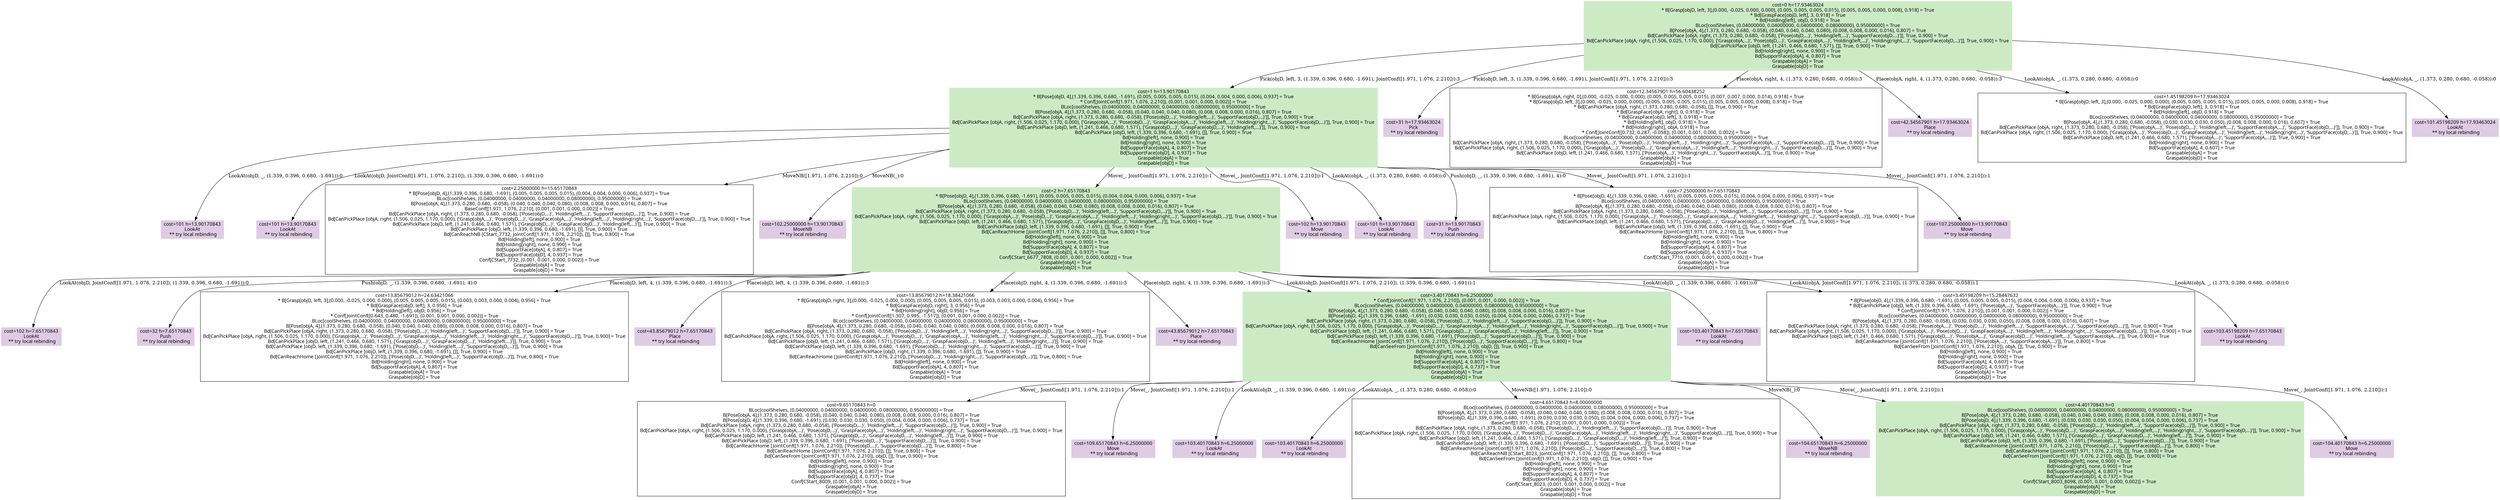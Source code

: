 digraph G {
    ordering=out;
    node [fontname=HelveticaBold];
    "4129" [shape=box, style=filled, colorscheme=pastel16, color=2, label="cost=0 h=17.93463024\n* B[Grasp[objD, left, 3],(0.000, -0.025, 0.000, 0.000), (0.005, 0.005, 0.005, 0.015), (0.005, 0.005, 0.000, 0.008), 0.918] = True\n* Bd[GraspFace[objD, left], 3, 0.918] = True\n* Bd[Holding[left], objD, 0.918] = True\nBLoc[coolShelves, (0.04000000, 0.04000000, 0.04000000, 0.08000000), 0.95000000] = True\nB[Pose[objA, 4],(1.373, 0.280, 0.680, -0.058), (0.040, 0.040, 0.040, 0.080), (0.008, 0.008, 0.000, 0.016), 0.807] = True\nBd[CanPickPlace [objA, right, (1.373, 0.280, 0.680, -0.058), ['Pose(objD,...)', 'Holding(left,...)', 'SupportFace(objD,...)']], True, 0.900] = True\nBd[CanPickPlace [objA, right, (1.506, 0.025, 1.170, 0.000), ['Grasp(objA,...)', 'Pose(objD,...)', 'GraspFace(objA,...)', 'Holding(left,...)', 'Holding(right,...)', 'SupportFace(objD,...)']], True, 0.900] = True\nBd[CanPickPlace [objD, left, (1.241, 0.466, 0.680, 1.571), []], True, 0.900] = True\nBd[Holding[right], none, 0.900] = True\nBd[SupportFace[objA], 4, 0.807] = True\nGraspable[objA] = True\nGraspable[objD] = True\n"];
    "4129" [shape=box, label="cost=0 h=17.93463024\n* B[Grasp[objD, left, 3],(0.000, -0.025, 0.000, 0.000), (0.005, 0.005, 0.005, 0.015), (0.005, 0.005, 0.000, 0.008), 0.918] = True\n* Bd[GraspFace[objD, left], 3, 0.918] = True\n* Bd[Holding[left], objD, 0.918] = True\nBLoc[coolShelves, (0.04000000, 0.04000000, 0.04000000, 0.08000000), 0.95000000] = True\nB[Pose[objA, 4],(1.373, 0.280, 0.680, -0.058), (0.040, 0.040, 0.040, 0.080), (0.008, 0.008, 0.000, 0.016), 0.807] = True\nBd[CanPickPlace [objA, right, (1.373, 0.280, 0.680, -0.058), ['Pose(objD,...)', 'Holding(left,...)', 'SupportFace(objD,...)']], True, 0.900] = True\nBd[CanPickPlace [objA, right, (1.506, 0.025, 1.170, 0.000), ['Grasp(objA,...)', 'Pose(objD,...)', 'GraspFace(objA,...)', 'Holding(left,...)', 'Holding(right,...)', 'SupportFace(objD,...)']], True, 0.900] = True\nBd[CanPickPlace [objD, left, (1.241, 0.466, 0.680, 1.571), []], True, 0.900] = True\nBd[Holding[right], none, 0.900] = True\nBd[SupportFace[objA], 4, 0.807] = True\nGraspable[objA] = True\nGraspable[objD] = True\n"];
    "4134" [shape=box, label="cost=1 h=13.90170843\n* B[Pose[objD, 4],(1.339, 0.396, 0.680, -1.691), (0.005, 0.005, 0.005, 0.015), (0.004, 0.004, 0.000, 0.006), 0.937] = True\n* Conf[JointConf([1.971, 1.076, 2.210]), (0.001, 0.001, 0.000, 0.002)] = True\nBLoc[coolShelves, (0.04000000, 0.04000000, 0.04000000, 0.08000000), 0.95000000] = True\nB[Pose[objA, 4],(1.373, 0.280, 0.680, -0.058), (0.040, 0.040, 0.040, 0.080), (0.008, 0.008, 0.000, 0.016), 0.807] = True\nBd[CanPickPlace [objA, right, (1.373, 0.280, 0.680, -0.058), ['Pose(objD,...)', 'Holding(left,...)', 'SupportFace(objD,...)']], True, 0.900] = True\nBd[CanPickPlace [objA, right, (1.506, 0.025, 1.170, 0.000), ['Grasp(objA,...)', 'Pose(objD,...)', 'GraspFace(objA,...)', 'Holding(left,...)', 'Holding(right,...)', 'SupportFace(objD,...)']], True, 0.900] = True\nBd[CanPickPlace [objD, left, (1.241, 0.466, 0.680, 1.571), ['Grasp(objD,...)', 'GraspFace(objD,...)', 'Holding(left,...)']], True, 0.900] = True\nBd[CanPickPlace [objD, left, (1.339, 0.396, 0.680, -1.691), []], True, 0.900] = True\nBd[Holding[left], none, 0.900] = True\nBd[Holding[right], none, 0.900] = True\nBd[SupportFace[objA], 4, 0.807] = True\nBd[SupportFace[objD], 4, 0.937] = True\nGraspable[objA] = True\nGraspable[objD] = True\n"];
    "4129" -> "4134"[label="Pick(objD, left, 3, (1.339, 0.396, 0.680, -1.691), JointConf([1.971, 1.076, 2.210])):3"];
    "4129" [shape=box, label="cost=0 h=17.93463024\n* B[Grasp[objD, left, 3],(0.000, -0.025, 0.000, 0.000), (0.005, 0.005, 0.005, 0.015), (0.005, 0.005, 0.000, 0.008), 0.918] = True\n* Bd[GraspFace[objD, left], 3, 0.918] = True\n* Bd[Holding[left], objD, 0.918] = True\nBLoc[coolShelves, (0.04000000, 0.04000000, 0.04000000, 0.08000000), 0.95000000] = True\nB[Pose[objA, 4],(1.373, 0.280, 0.680, -0.058), (0.040, 0.040, 0.040, 0.080), (0.008, 0.008, 0.000, 0.016), 0.807] = True\nBd[CanPickPlace [objA, right, (1.373, 0.280, 0.680, -0.058), ['Pose(objD,...)', 'Holding(left,...)', 'SupportFace(objD,...)']], True, 0.900] = True\nBd[CanPickPlace [objA, right, (1.506, 0.025, 1.170, 0.000), ['Grasp(objA,...)', 'Pose(objD,...)', 'GraspFace(objA,...)', 'Holding(left,...)', 'Holding(right,...)', 'SupportFace(objD,...)']], True, 0.900] = True\nBd[CanPickPlace [objD, left, (1.241, 0.466, 0.680, 1.571), []], True, 0.900] = True\nBd[Holding[right], none, 0.900] = True\nBd[SupportFace[objA], 4, 0.807] = True\nGraspable[objA] = True\nGraspable[objD] = True\n"];
    "4138" [shape=box, style=filled, colorscheme=pastel16, color=4, label="cost=31 h=17.93463024\nPick\n ** try local rebinding"];
    "4129" -> "4138"[label="Pick(objD, left, 3, (1.339, 0.396, 0.680, -1.691), JointConf([1.971, 1.076, 2.210])):3"];
    "4129" [shape=box, label="cost=0 h=17.93463024\n* B[Grasp[objD, left, 3],(0.000, -0.025, 0.000, 0.000), (0.005, 0.005, 0.005, 0.015), (0.005, 0.005, 0.000, 0.008), 0.918] = True\n* Bd[GraspFace[objD, left], 3, 0.918] = True\n* Bd[Holding[left], objD, 0.918] = True\nBLoc[coolShelves, (0.04000000, 0.04000000, 0.04000000, 0.08000000), 0.95000000] = True\nB[Pose[objA, 4],(1.373, 0.280, 0.680, -0.058), (0.040, 0.040, 0.040, 0.080), (0.008, 0.008, 0.000, 0.016), 0.807] = True\nBd[CanPickPlace [objA, right, (1.373, 0.280, 0.680, -0.058), ['Pose(objD,...)', 'Holding(left,...)', 'SupportFace(objD,...)']], True, 0.900] = True\nBd[CanPickPlace [objA, right, (1.506, 0.025, 1.170, 0.000), ['Grasp(objA,...)', 'Pose(objD,...)', 'GraspFace(objA,...)', 'Holding(left,...)', 'Holding(right,...)', 'SupportFace(objD,...)']], True, 0.900] = True\nBd[CanPickPlace [objD, left, (1.241, 0.466, 0.680, 1.571), []], True, 0.900] = True\nBd[Holding[right], none, 0.900] = True\nBd[SupportFace[objA], 4, 0.807] = True\nGraspable[objA] = True\nGraspable[objD] = True\n"];
    "4139" [shape=box, label="cost=12.34567901 h=56.60438252\n* B[Grasp[objA, right, 0],(0.000, -0.025, 0.000, 0.000), (0.005, 0.005, 0.005, 0.015), (0.007, 0.007, 0.000, 0.014), 0.918] = True\n* B[Grasp[objD, left, 3],(0.000, -0.025, 0.000, 0.000), (0.005, 0.005, 0.005, 0.015), (0.005, 0.005, 0.000, 0.008), 0.918] = True\n* Bd[CanPickPlace [objA, right, (1.373, 0.280, 0.680, -0.058), []], True, 0.900] = True\n* Bd[GraspFace[objA, right], 0, 0.918] = True\n* Bd[GraspFace[objD, left], 3, 0.918] = True\n* Bd[Holding[left], objD, 0.918] = True\n* Bd[Holding[right], objA, 0.918] = True\n* Conf[JointConf([0.732, 0.287, -0.058]), (0.001, 0.001, 0.000, 0.002)] = True\nBLoc[coolShelves, (0.04000000, 0.04000000, 0.04000000, 0.08000000), 0.95000000] = True\nBd[CanPickPlace [objA, right, (1.373, 0.280, 0.680, -0.058), ['Pose(objA,...)', 'Pose(objD,...)', 'Holding(left,...)', 'Holding(right,...)', 'SupportFace(objA,...)', 'SupportFace(objD,...)']], True, 0.900] = True\nBd[CanPickPlace [objA, right, (1.506, 0.025, 1.170, 0.000), ['Grasp(objA,...)', 'Pose(objD,...)', 'GraspFace(objA,...)', 'Holding(left,...)', 'Holding(right,...)', 'SupportFace(objD,...)']], True, 0.900] = True\nBd[CanPickPlace [objD, left, (1.241, 0.466, 0.680, 1.571), ['Pose(objA,...)', 'Holding(right,...)', 'SupportFace(objA,...)']], True, 0.900] = True\nGraspable[objA] = True\nGraspable[objD] = True\n"];
    "4129" -> "4139"[label="Place(objA, right, 4, (1.373, 0.280, 0.680, -0.058)):3"];
    "4129" [shape=box, label="cost=0 h=17.93463024\n* B[Grasp[objD, left, 3],(0.000, -0.025, 0.000, 0.000), (0.005, 0.005, 0.005, 0.015), (0.005, 0.005, 0.000, 0.008), 0.918] = True\n* Bd[GraspFace[objD, left], 3, 0.918] = True\n* Bd[Holding[left], objD, 0.918] = True\nBLoc[coolShelves, (0.04000000, 0.04000000, 0.04000000, 0.08000000), 0.95000000] = True\nB[Pose[objA, 4],(1.373, 0.280, 0.680, -0.058), (0.040, 0.040, 0.040, 0.080), (0.008, 0.008, 0.000, 0.016), 0.807] = True\nBd[CanPickPlace [objA, right, (1.373, 0.280, 0.680, -0.058), ['Pose(objD,...)', 'Holding(left,...)', 'SupportFace(objD,...)']], True, 0.900] = True\nBd[CanPickPlace [objA, right, (1.506, 0.025, 1.170, 0.000), ['Grasp(objA,...)', 'Pose(objD,...)', 'GraspFace(objA,...)', 'Holding(left,...)', 'Holding(right,...)', 'SupportFace(objD,...)']], True, 0.900] = True\nBd[CanPickPlace [objD, left, (1.241, 0.466, 0.680, 1.571), []], True, 0.900] = True\nBd[Holding[right], none, 0.900] = True\nBd[SupportFace[objA], 4, 0.807] = True\nGraspable[objA] = True\nGraspable[objD] = True\n"];
    "4143" [shape=box, style=filled, colorscheme=pastel16, color=4, label="cost=42.34567901 h=17.93463024\nPlace\n ** try local rebinding"];
    "4129" -> "4143"[label="Place(objA, right, 4, (1.373, 0.280, 0.680, -0.058)):3"];
    "4129" [shape=box, label="cost=0 h=17.93463024\n* B[Grasp[objD, left, 3],(0.000, -0.025, 0.000, 0.000), (0.005, 0.005, 0.005, 0.015), (0.005, 0.005, 0.000, 0.008), 0.918] = True\n* Bd[GraspFace[objD, left], 3, 0.918] = True\n* Bd[Holding[left], objD, 0.918] = True\nBLoc[coolShelves, (0.04000000, 0.04000000, 0.04000000, 0.08000000), 0.95000000] = True\nB[Pose[objA, 4],(1.373, 0.280, 0.680, -0.058), (0.040, 0.040, 0.040, 0.080), (0.008, 0.008, 0.000, 0.016), 0.807] = True\nBd[CanPickPlace [objA, right, (1.373, 0.280, 0.680, -0.058), ['Pose(objD,...)', 'Holding(left,...)', 'SupportFace(objD,...)']], True, 0.900] = True\nBd[CanPickPlace [objA, right, (1.506, 0.025, 1.170, 0.000), ['Grasp(objA,...)', 'Pose(objD,...)', 'GraspFace(objA,...)', 'Holding(left,...)', 'Holding(right,...)', 'SupportFace(objD,...)']], True, 0.900] = True\nBd[CanPickPlace [objD, left, (1.241, 0.466, 0.680, 1.571), []], True, 0.900] = True\nBd[Holding[right], none, 0.900] = True\nBd[SupportFace[objA], 4, 0.807] = True\nGraspable[objA] = True\nGraspable[objD] = True\n"];
    "4153" [shape=box, label="cost=1.45198209 h=17.93463024\n* B[Grasp[objD, left, 3],(0.000, -0.025, 0.000, 0.000), (0.005, 0.005, 0.005, 0.015), (0.005, 0.005, 0.000, 0.008), 0.918] = True\n* Bd[GraspFace[objD, left], 3, 0.918] = True\n* Bd[Holding[left], objD, 0.918] = True\nBLoc[coolShelves, (0.04000000, 0.04000000, 0.04000000, 0.08000000), 0.95000000] = True\nB[Pose[objA, 4],(1.373, 0.280, 0.680, -0.058), (0.030, 0.030, 0.030, 0.050), (0.008, 0.008, 0.000, 0.016), 0.607] = True\nBd[CanPickPlace [objA, right, (1.373, 0.280, 0.680, -0.058), ['Pose(objA,...)', 'Pose(objD,...)', 'Holding(left,...)', 'SupportFace(objA,...)', 'SupportFace(objD,...)']], True, 0.900] = True\nBd[CanPickPlace [objA, right, (1.506, 0.025, 1.170, 0.000), ['Grasp(objA,...)', 'Pose(objD,...)', 'GraspFace(objA,...)', 'Holding(left,...)', 'Holding(right,...)', 'SupportFace(objD,...)']], True, 0.900] = True\nBd[CanPickPlace [objD, left, (1.241, 0.466, 0.680, 1.571), ['Pose(objA,...)', 'SupportFace(objA,...)']], True, 0.900] = True\nBd[Holding[right], none, 0.900] = True\nBd[SupportFace[objA], 4, 0.607] = True\nGraspable[objA] = True\nGraspable[objD] = True\n"];
    "4129" -> "4153"[label="LookAt(objA, _, (1.373, 0.280, 0.680, -0.058)):0"];
    "4129" [shape=box, label="cost=0 h=17.93463024\n* B[Grasp[objD, left, 3],(0.000, -0.025, 0.000, 0.000), (0.005, 0.005, 0.005, 0.015), (0.005, 0.005, 0.000, 0.008), 0.918] = True\n* Bd[GraspFace[objD, left], 3, 0.918] = True\n* Bd[Holding[left], objD, 0.918] = True\nBLoc[coolShelves, (0.04000000, 0.04000000, 0.04000000, 0.08000000), 0.95000000] = True\nB[Pose[objA, 4],(1.373, 0.280, 0.680, -0.058), (0.040, 0.040, 0.040, 0.080), (0.008, 0.008, 0.000, 0.016), 0.807] = True\nBd[CanPickPlace [objA, right, (1.373, 0.280, 0.680, -0.058), ['Pose(objD,...)', 'Holding(left,...)', 'SupportFace(objD,...)']], True, 0.900] = True\nBd[CanPickPlace [objA, right, (1.506, 0.025, 1.170, 0.000), ['Grasp(objA,...)', 'Pose(objD,...)', 'GraspFace(objA,...)', 'Holding(left,...)', 'Holding(right,...)', 'SupportFace(objD,...)']], True, 0.900] = True\nBd[CanPickPlace [objD, left, (1.241, 0.466, 0.680, 1.571), []], True, 0.900] = True\nBd[Holding[right], none, 0.900] = True\nBd[SupportFace[objA], 4, 0.807] = True\nGraspable[objA] = True\nGraspable[objD] = True\n"];
    "4157" [shape=box, style=filled, colorscheme=pastel16, color=4, label="cost=101.45198209 h=17.93463024\nLookAt\n ** try local rebinding"];
    "4129" -> "4157"[label="LookAt(objA, _, (1.373, 0.280, 0.680, -0.058)):0"];
    "4134" [shape=box, style=filled, colorscheme=pastel16, color=2, label="cost=1 h=13.90170843\n* B[Pose[objD, 4],(1.339, 0.396, 0.680, -1.691), (0.005, 0.005, 0.005, 0.015), (0.004, 0.004, 0.000, 0.006), 0.937] = True\n* Conf[JointConf([1.971, 1.076, 2.210]), (0.001, 0.001, 0.000, 0.002)] = True\nBLoc[coolShelves, (0.04000000, 0.04000000, 0.04000000, 0.08000000), 0.95000000] = True\nB[Pose[objA, 4],(1.373, 0.280, 0.680, -0.058), (0.040, 0.040, 0.040, 0.080), (0.008, 0.008, 0.000, 0.016), 0.807] = True\nBd[CanPickPlace [objA, right, (1.373, 0.280, 0.680, -0.058), ['Pose(objD,...)', 'Holding(left,...)', 'SupportFace(objD,...)']], True, 0.900] = True\nBd[CanPickPlace [objA, right, (1.506, 0.025, 1.170, 0.000), ['Grasp(objA,...)', 'Pose(objD,...)', 'GraspFace(objA,...)', 'Holding(left,...)', 'Holding(right,...)', 'SupportFace(objD,...)']], True, 0.900] = True\nBd[CanPickPlace [objD, left, (1.241, 0.466, 0.680, 1.571), ['Grasp(objD,...)', 'GraspFace(objD,...)', 'Holding(left,...)']], True, 0.900] = True\nBd[CanPickPlace [objD, left, (1.339, 0.396, 0.680, -1.691), []], True, 0.900] = True\nBd[Holding[left], none, 0.900] = True\nBd[Holding[right], none, 0.900] = True\nBd[SupportFace[objA], 4, 0.807] = True\nBd[SupportFace[objD], 4, 0.937] = True\nGraspable[objA] = True\nGraspable[objD] = True\n"];
    "4134" [shape=box, label="cost=1 h=13.90170843\n* B[Pose[objD, 4],(1.339, 0.396, 0.680, -1.691), (0.005, 0.005, 0.005, 0.015), (0.004, 0.004, 0.000, 0.006), 0.937] = True\n* Conf[JointConf([1.971, 1.076, 2.210]), (0.001, 0.001, 0.000, 0.002)] = True\nBLoc[coolShelves, (0.04000000, 0.04000000, 0.04000000, 0.08000000), 0.95000000] = True\nB[Pose[objA, 4],(1.373, 0.280, 0.680, -0.058), (0.040, 0.040, 0.040, 0.080), (0.008, 0.008, 0.000, 0.016), 0.807] = True\nBd[CanPickPlace [objA, right, (1.373, 0.280, 0.680, -0.058), ['Pose(objD,...)', 'Holding(left,...)', 'SupportFace(objD,...)']], True, 0.900] = True\nBd[CanPickPlace [objA, right, (1.506, 0.025, 1.170, 0.000), ['Grasp(objA,...)', 'Pose(objD,...)', 'GraspFace(objA,...)', 'Holding(left,...)', 'Holding(right,...)', 'SupportFace(objD,...)']], True, 0.900] = True\nBd[CanPickPlace [objD, left, (1.241, 0.466, 0.680, 1.571), ['Grasp(objD,...)', 'GraspFace(objD,...)', 'Holding(left,...)']], True, 0.900] = True\nBd[CanPickPlace [objD, left, (1.339, 0.396, 0.680, -1.691), []], True, 0.900] = True\nBd[Holding[left], none, 0.900] = True\nBd[Holding[right], none, 0.900] = True\nBd[SupportFace[objA], 4, 0.807] = True\nBd[SupportFace[objD], 4, 0.937] = True\nGraspable[objA] = True\nGraspable[objD] = True\n"];
    "4158" [shape=box, style=filled, colorscheme=pastel16, color=4, label="cost=101 h=13.90170843\nLookAt\n ** try local rebinding"];
    "4134" -> "4158"[label="LookAt(objD, _, (1.339, 0.396, 0.680, -1.691)):0"];
    "4134" [shape=box, label="cost=1 h=13.90170843\n* B[Pose[objD, 4],(1.339, 0.396, 0.680, -1.691), (0.005, 0.005, 0.005, 0.015), (0.004, 0.004, 0.000, 0.006), 0.937] = True\n* Conf[JointConf([1.971, 1.076, 2.210]), (0.001, 0.001, 0.000, 0.002)] = True\nBLoc[coolShelves, (0.04000000, 0.04000000, 0.04000000, 0.08000000), 0.95000000] = True\nB[Pose[objA, 4],(1.373, 0.280, 0.680, -0.058), (0.040, 0.040, 0.040, 0.080), (0.008, 0.008, 0.000, 0.016), 0.807] = True\nBd[CanPickPlace [objA, right, (1.373, 0.280, 0.680, -0.058), ['Pose(objD,...)', 'Holding(left,...)', 'SupportFace(objD,...)']], True, 0.900] = True\nBd[CanPickPlace [objA, right, (1.506, 0.025, 1.170, 0.000), ['Grasp(objA,...)', 'Pose(objD,...)', 'GraspFace(objA,...)', 'Holding(left,...)', 'Holding(right,...)', 'SupportFace(objD,...)']], True, 0.900] = True\nBd[CanPickPlace [objD, left, (1.241, 0.466, 0.680, 1.571), ['Grasp(objD,...)', 'GraspFace(objD,...)', 'Holding(left,...)']], True, 0.900] = True\nBd[CanPickPlace [objD, left, (1.339, 0.396, 0.680, -1.691), []], True, 0.900] = True\nBd[Holding[left], none, 0.900] = True\nBd[Holding[right], none, 0.900] = True\nBd[SupportFace[objA], 4, 0.807] = True\nBd[SupportFace[objD], 4, 0.937] = True\nGraspable[objA] = True\nGraspable[objD] = True\n"];
    "4159" [shape=box, style=filled, colorscheme=pastel16, color=4, label="cost=101 h=13.90170843\nLookAt\n ** try local rebinding"];
    "4134" -> "4159"[label="LookAt(objD, JointConf([1.971, 1.076, 2.210]), (1.339, 0.396, 0.680, -1.691)):0"];
    "4134" [shape=box, label="cost=1 h=13.90170843\n* B[Pose[objD, 4],(1.339, 0.396, 0.680, -1.691), (0.005, 0.005, 0.005, 0.015), (0.004, 0.004, 0.000, 0.006), 0.937] = True\n* Conf[JointConf([1.971, 1.076, 2.210]), (0.001, 0.001, 0.000, 0.002)] = True\nBLoc[coolShelves, (0.04000000, 0.04000000, 0.04000000, 0.08000000), 0.95000000] = True\nB[Pose[objA, 4],(1.373, 0.280, 0.680, -0.058), (0.040, 0.040, 0.040, 0.080), (0.008, 0.008, 0.000, 0.016), 0.807] = True\nBd[CanPickPlace [objA, right, (1.373, 0.280, 0.680, -0.058), ['Pose(objD,...)', 'Holding(left,...)', 'SupportFace(objD,...)']], True, 0.900] = True\nBd[CanPickPlace [objA, right, (1.506, 0.025, 1.170, 0.000), ['Grasp(objA,...)', 'Pose(objD,...)', 'GraspFace(objA,...)', 'Holding(left,...)', 'Holding(right,...)', 'SupportFace(objD,...)']], True, 0.900] = True\nBd[CanPickPlace [objD, left, (1.241, 0.466, 0.680, 1.571), ['Grasp(objD,...)', 'GraspFace(objD,...)', 'Holding(left,...)']], True, 0.900] = True\nBd[CanPickPlace [objD, left, (1.339, 0.396, 0.680, -1.691), []], True, 0.900] = True\nBd[Holding[left], none, 0.900] = True\nBd[Holding[right], none, 0.900] = True\nBd[SupportFace[objA], 4, 0.807] = True\nBd[SupportFace[objD], 4, 0.937] = True\nGraspable[objA] = True\nGraspable[objD] = True\n"];
    "4160" [shape=box, label="cost=2.25000000 h=15.65170843\n* B[Pose[objD, 4],(1.339, 0.396, 0.680, -1.691), (0.005, 0.005, 0.005, 0.015), (0.004, 0.004, 0.000, 0.006), 0.937] = True\nBLoc[coolShelves, (0.04000000, 0.04000000, 0.04000000, 0.08000000), 0.95000000] = True\nB[Pose[objA, 4],(1.373, 0.280, 0.680, -0.058), (0.040, 0.040, 0.040, 0.080), (0.008, 0.008, 0.000, 0.016), 0.807] = True\nBaseConf[[1.971, 1.076, 2.210], (0.001, 0.001, 0.000, 0.002)] = True\nBd[CanPickPlace [objA, right, (1.373, 0.280, 0.680, -0.058), ['Pose(objD,...)', 'Holding(left,...)', 'SupportFace(objD,...)']], True, 0.900] = True\nBd[CanPickPlace [objA, right, (1.506, 0.025, 1.170, 0.000), ['Grasp(objA,...)', 'Pose(objD,...)', 'GraspFace(objA,...)', 'Holding(left,...)', 'Holding(right,...)', 'SupportFace(objD,...)']], True, 0.900] = True\nBd[CanPickPlace [objD, left, (1.241, 0.466, 0.680, 1.571), ['Grasp(objD,...)', 'GraspFace(objD,...)', 'Holding(left,...)']], True, 0.900] = True\nBd[CanPickPlace [objD, left, (1.339, 0.396, 0.680, -1.691), []], True, 0.900] = True\nBd[CanReachNB [CStart_7732, JointConf([1.971, 1.076, 2.210]), []], True, 0.800] = True\nBd[Holding[left], none, 0.900] = True\nBd[Holding[right], none, 0.900] = True\nBd[SupportFace[objA], 4, 0.807] = True\nBd[SupportFace[objD], 4, 0.937] = True\nConf[CStart_7732, (0.001, 0.001, 0.000, 0.002)] = True\nGraspable[objA] = True\nGraspable[objD] = True\n"];
    "4134" -> "4160"[label="MoveNB([1.971, 1.076, 2.210]):0"];
    "4134" [shape=box, label="cost=1 h=13.90170843\n* B[Pose[objD, 4],(1.339, 0.396, 0.680, -1.691), (0.005, 0.005, 0.005, 0.015), (0.004, 0.004, 0.000, 0.006), 0.937] = True\n* Conf[JointConf([1.971, 1.076, 2.210]), (0.001, 0.001, 0.000, 0.002)] = True\nBLoc[coolShelves, (0.04000000, 0.04000000, 0.04000000, 0.08000000), 0.95000000] = True\nB[Pose[objA, 4],(1.373, 0.280, 0.680, -0.058), (0.040, 0.040, 0.040, 0.080), (0.008, 0.008, 0.000, 0.016), 0.807] = True\nBd[CanPickPlace [objA, right, (1.373, 0.280, 0.680, -0.058), ['Pose(objD,...)', 'Holding(left,...)', 'SupportFace(objD,...)']], True, 0.900] = True\nBd[CanPickPlace [objA, right, (1.506, 0.025, 1.170, 0.000), ['Grasp(objA,...)', 'Pose(objD,...)', 'GraspFace(objA,...)', 'Holding(left,...)', 'Holding(right,...)', 'SupportFace(objD,...)']], True, 0.900] = True\nBd[CanPickPlace [objD, left, (1.241, 0.466, 0.680, 1.571), ['Grasp(objD,...)', 'GraspFace(objD,...)', 'Holding(left,...)']], True, 0.900] = True\nBd[CanPickPlace [objD, left, (1.339, 0.396, 0.680, -1.691), []], True, 0.900] = True\nBd[Holding[left], none, 0.900] = True\nBd[Holding[right], none, 0.900] = True\nBd[SupportFace[objA], 4, 0.807] = True\nBd[SupportFace[objD], 4, 0.937] = True\nGraspable[objA] = True\nGraspable[objD] = True\n"];
    "4161" [shape=box, style=filled, colorscheme=pastel16, color=4, label="cost=102.25000000 h=13.90170843\nMoveNB\n ** try local rebinding"];
    "4134" -> "4161"[label="MoveNB(_):0"];
    "4134" [shape=box, label="cost=1 h=13.90170843\n* B[Pose[objD, 4],(1.339, 0.396, 0.680, -1.691), (0.005, 0.005, 0.005, 0.015), (0.004, 0.004, 0.000, 0.006), 0.937] = True\n* Conf[JointConf([1.971, 1.076, 2.210]), (0.001, 0.001, 0.000, 0.002)] = True\nBLoc[coolShelves, (0.04000000, 0.04000000, 0.04000000, 0.08000000), 0.95000000] = True\nB[Pose[objA, 4],(1.373, 0.280, 0.680, -0.058), (0.040, 0.040, 0.040, 0.080), (0.008, 0.008, 0.000, 0.016), 0.807] = True\nBd[CanPickPlace [objA, right, (1.373, 0.280, 0.680, -0.058), ['Pose(objD,...)', 'Holding(left,...)', 'SupportFace(objD,...)']], True, 0.900] = True\nBd[CanPickPlace [objA, right, (1.506, 0.025, 1.170, 0.000), ['Grasp(objA,...)', 'Pose(objD,...)', 'GraspFace(objA,...)', 'Holding(left,...)', 'Holding(right,...)', 'SupportFace(objD,...)']], True, 0.900] = True\nBd[CanPickPlace [objD, left, (1.241, 0.466, 0.680, 1.571), ['Grasp(objD,...)', 'GraspFace(objD,...)', 'Holding(left,...)']], True, 0.900] = True\nBd[CanPickPlace [objD, left, (1.339, 0.396, 0.680, -1.691), []], True, 0.900] = True\nBd[Holding[left], none, 0.900] = True\nBd[Holding[right], none, 0.900] = True\nBd[SupportFace[objA], 4, 0.807] = True\nBd[SupportFace[objD], 4, 0.937] = True\nGraspable[objA] = True\nGraspable[objD] = True\n"];
    "4164" [shape=box, label="cost=2 h=7.65170843\n* B[Pose[objD, 4],(1.339, 0.396, 0.680, -1.691), (0.005, 0.005, 0.005, 0.015), (0.004, 0.004, 0.000, 0.006), 0.937] = True\nBLoc[coolShelves, (0.04000000, 0.04000000, 0.04000000, 0.08000000), 0.95000000] = True\nB[Pose[objA, 4],(1.373, 0.280, 0.680, -0.058), (0.040, 0.040, 0.040, 0.080), (0.008, 0.008, 0.000, 0.016), 0.807] = True\nBd[CanPickPlace [objA, right, (1.373, 0.280, 0.680, -0.058), ['Pose(objD,...)', 'Holding(left,...)', 'SupportFace(objD,...)']], True, 0.900] = True\nBd[CanPickPlace [objA, right, (1.506, 0.025, 1.170, 0.000), ['Grasp(objA,...)', 'Pose(objD,...)', 'GraspFace(objA,...)', 'Holding(left,...)', 'Holding(right,...)', 'SupportFace(objD,...)']], True, 0.900] = True\nBd[CanPickPlace [objD, left, (1.241, 0.466, 0.680, 1.571), ['Grasp(objD,...)', 'GraspFace(objD,...)', 'Holding(left,...)']], True, 0.900] = True\nBd[CanPickPlace [objD, left, (1.339, 0.396, 0.680, -1.691), []], True, 0.900] = True\nBd[CanReachHome [JointConf([1.971, 1.076, 2.210]), []], True, 0.800] = True\nBd[Holding[left], none, 0.900] = True\nBd[Holding[right], none, 0.900] = True\nBd[SupportFace[objA], 4, 0.807] = True\nBd[SupportFace[objD], 4, 0.937] = True\nConf[CStart_6677_7808, (0.001, 0.001, 0.000, 0.002)] = True\nGraspable[objA] = True\nGraspable[objD] = True\n"];
    "4134" -> "4164"[label="Move(_, JointConf([1.971, 1.076, 2.210])):1"];
    "4134" [shape=box, label="cost=1 h=13.90170843\n* B[Pose[objD, 4],(1.339, 0.396, 0.680, -1.691), (0.005, 0.005, 0.005, 0.015), (0.004, 0.004, 0.000, 0.006), 0.937] = True\n* Conf[JointConf([1.971, 1.076, 2.210]), (0.001, 0.001, 0.000, 0.002)] = True\nBLoc[coolShelves, (0.04000000, 0.04000000, 0.04000000, 0.08000000), 0.95000000] = True\nB[Pose[objA, 4],(1.373, 0.280, 0.680, -0.058), (0.040, 0.040, 0.040, 0.080), (0.008, 0.008, 0.000, 0.016), 0.807] = True\nBd[CanPickPlace [objA, right, (1.373, 0.280, 0.680, -0.058), ['Pose(objD,...)', 'Holding(left,...)', 'SupportFace(objD,...)']], True, 0.900] = True\nBd[CanPickPlace [objA, right, (1.506, 0.025, 1.170, 0.000), ['Grasp(objA,...)', 'Pose(objD,...)', 'GraspFace(objA,...)', 'Holding(left,...)', 'Holding(right,...)', 'SupportFace(objD,...)']], True, 0.900] = True\nBd[CanPickPlace [objD, left, (1.241, 0.466, 0.680, 1.571), ['Grasp(objD,...)', 'GraspFace(objD,...)', 'Holding(left,...)']], True, 0.900] = True\nBd[CanPickPlace [objD, left, (1.339, 0.396, 0.680, -1.691), []], True, 0.900] = True\nBd[Holding[left], none, 0.900] = True\nBd[Holding[right], none, 0.900] = True\nBd[SupportFace[objA], 4, 0.807] = True\nBd[SupportFace[objD], 4, 0.937] = True\nGraspable[objA] = True\nGraspable[objD] = True\n"];
    "4165" [shape=box, style=filled, colorscheme=pastel16, color=4, label="cost=102 h=13.90170843\nMove\n ** try local rebinding"];
    "4134" -> "4165"[label="Move(_, JointConf([1.971, 1.076, 2.210])):1"];
    "4134" [shape=box, label="cost=1 h=13.90170843\n* B[Pose[objD, 4],(1.339, 0.396, 0.680, -1.691), (0.005, 0.005, 0.005, 0.015), (0.004, 0.004, 0.000, 0.006), 0.937] = True\n* Conf[JointConf([1.971, 1.076, 2.210]), (0.001, 0.001, 0.000, 0.002)] = True\nBLoc[coolShelves, (0.04000000, 0.04000000, 0.04000000, 0.08000000), 0.95000000] = True\nB[Pose[objA, 4],(1.373, 0.280, 0.680, -0.058), (0.040, 0.040, 0.040, 0.080), (0.008, 0.008, 0.000, 0.016), 0.807] = True\nBd[CanPickPlace [objA, right, (1.373, 0.280, 0.680, -0.058), ['Pose(objD,...)', 'Holding(left,...)', 'SupportFace(objD,...)']], True, 0.900] = True\nBd[CanPickPlace [objA, right, (1.506, 0.025, 1.170, 0.000), ['Grasp(objA,...)', 'Pose(objD,...)', 'GraspFace(objA,...)', 'Holding(left,...)', 'Holding(right,...)', 'SupportFace(objD,...)']], True, 0.900] = True\nBd[CanPickPlace [objD, left, (1.241, 0.466, 0.680, 1.571), ['Grasp(objD,...)', 'GraspFace(objD,...)', 'Holding(left,...)']], True, 0.900] = True\nBd[CanPickPlace [objD, left, (1.339, 0.396, 0.680, -1.691), []], True, 0.900] = True\nBd[Holding[left], none, 0.900] = True\nBd[Holding[right], none, 0.900] = True\nBd[SupportFace[objA], 4, 0.807] = True\nBd[SupportFace[objD], 4, 0.937] = True\nGraspable[objA] = True\nGraspable[objD] = True\n"];
    "4167" [shape=box, style=filled, colorscheme=pastel16, color=4, label="cost=101 h=13.90170843\nLookAt\n ** try local rebinding"];
    "4134" -> "4167"[label="LookAt(objA, _, (1.373, 0.280, 0.680, -0.058)):0"];
    "4134" [shape=box, label="cost=1 h=13.90170843\n* B[Pose[objD, 4],(1.339, 0.396, 0.680, -1.691), (0.005, 0.005, 0.005, 0.015), (0.004, 0.004, 0.000, 0.006), 0.937] = True\n* Conf[JointConf([1.971, 1.076, 2.210]), (0.001, 0.001, 0.000, 0.002)] = True\nBLoc[coolShelves, (0.04000000, 0.04000000, 0.04000000, 0.08000000), 0.95000000] = True\nB[Pose[objA, 4],(1.373, 0.280, 0.680, -0.058), (0.040, 0.040, 0.040, 0.080), (0.008, 0.008, 0.000, 0.016), 0.807] = True\nBd[CanPickPlace [objA, right, (1.373, 0.280, 0.680, -0.058), ['Pose(objD,...)', 'Holding(left,...)', 'SupportFace(objD,...)']], True, 0.900] = True\nBd[CanPickPlace [objA, right, (1.506, 0.025, 1.170, 0.000), ['Grasp(objA,...)', 'Pose(objD,...)', 'GraspFace(objA,...)', 'Holding(left,...)', 'Holding(right,...)', 'SupportFace(objD,...)']], True, 0.900] = True\nBd[CanPickPlace [objD, left, (1.241, 0.466, 0.680, 1.571), ['Grasp(objD,...)', 'GraspFace(objD,...)', 'Holding(left,...)']], True, 0.900] = True\nBd[CanPickPlace [objD, left, (1.339, 0.396, 0.680, -1.691), []], True, 0.900] = True\nBd[Holding[left], none, 0.900] = True\nBd[Holding[right], none, 0.900] = True\nBd[SupportFace[objA], 4, 0.807] = True\nBd[SupportFace[objD], 4, 0.937] = True\nGraspable[objA] = True\nGraspable[objD] = True\n"];
    "4168" [shape=box, style=filled, colorscheme=pastel16, color=4, label="cost=31 h=13.90170843\nPush\n ** try local rebinding"];
    "4134" -> "4168"[label="Push(objD, _, (1.339, 0.396, 0.680, -1.691), 4):0"];
    "4134" [shape=box, label="cost=1 h=13.90170843\n* B[Pose[objD, 4],(1.339, 0.396, 0.680, -1.691), (0.005, 0.005, 0.005, 0.015), (0.004, 0.004, 0.000, 0.006), 0.937] = True\n* Conf[JointConf([1.971, 1.076, 2.210]), (0.001, 0.001, 0.000, 0.002)] = True\nBLoc[coolShelves, (0.04000000, 0.04000000, 0.04000000, 0.08000000), 0.95000000] = True\nB[Pose[objA, 4],(1.373, 0.280, 0.680, -0.058), (0.040, 0.040, 0.040, 0.080), (0.008, 0.008, 0.000, 0.016), 0.807] = True\nBd[CanPickPlace [objA, right, (1.373, 0.280, 0.680, -0.058), ['Pose(objD,...)', 'Holding(left,...)', 'SupportFace(objD,...)']], True, 0.900] = True\nBd[CanPickPlace [objA, right, (1.506, 0.025, 1.170, 0.000), ['Grasp(objA,...)', 'Pose(objD,...)', 'GraspFace(objA,...)', 'Holding(left,...)', 'Holding(right,...)', 'SupportFace(objD,...)']], True, 0.900] = True\nBd[CanPickPlace [objD, left, (1.241, 0.466, 0.680, 1.571), ['Grasp(objD,...)', 'GraspFace(objD,...)', 'Holding(left,...)']], True, 0.900] = True\nBd[CanPickPlace [objD, left, (1.339, 0.396, 0.680, -1.691), []], True, 0.900] = True\nBd[Holding[left], none, 0.900] = True\nBd[Holding[right], none, 0.900] = True\nBd[SupportFace[objA], 4, 0.807] = True\nBd[SupportFace[objD], 4, 0.937] = True\nGraspable[objA] = True\nGraspable[objD] = True\n"];
    "4169" [shape=box, label="cost=7.25000000 h=7.65170843\n* B[Pose[objD, 4],(1.339, 0.396, 0.680, -1.691), (0.005, 0.005, 0.005, 0.015), (0.004, 0.004, 0.000, 0.006), 0.937] = True\nBLoc[coolShelves, (0.04000000, 0.04000000, 0.04000000, 0.08000000), 0.95000000] = True\nB[Pose[objA, 4],(1.373, 0.280, 0.680, -0.058), (0.040, 0.040, 0.040, 0.080), (0.008, 0.008, 0.000, 0.016), 0.807] = True\nBd[CanPickPlace [objA, right, (1.373, 0.280, 0.680, -0.058), ['Pose(objD,...)', 'Holding(left,...)', 'SupportFace(objD,...)']], True, 0.900] = True\nBd[CanPickPlace [objA, right, (1.506, 0.025, 1.170, 0.000), ['Grasp(objA,...)', 'Pose(objD,...)', 'GraspFace(objA,...)', 'Holding(left,...)', 'Holding(right,...)', 'SupportFace(objD,...)']], True, 0.900] = True\nBd[CanPickPlace [objD, left, (1.241, 0.466, 0.680, 1.571), ['Grasp(objD,...)', 'GraspFace(objD,...)', 'Holding(left,...)']], True, 0.900] = True\nBd[CanPickPlace [objD, left, (1.339, 0.396, 0.680, -1.691), []], True, 0.900] = True\nBd[CanReachHome [JointConf([1.971, 1.076, 2.210]), []], True, 0.800] = True\nBd[Holding[left], none, 0.900] = True\nBd[Holding[right], none, 0.900] = True\nBd[SupportFace[objA], 4, 0.807] = True\nBd[SupportFace[objD], 4, 0.937] = True\nConf[CStart_7710, (0.001, 0.001, 0.000, 0.002)] = True\nGraspable[objA] = True\nGraspable[objD] = True\n"];
    "4134" -> "4169"[label="Move(_, JointConf([1.971, 1.076, 2.210])):1"];
    "4134" [shape=box, label="cost=1 h=13.90170843\n* B[Pose[objD, 4],(1.339, 0.396, 0.680, -1.691), (0.005, 0.005, 0.005, 0.015), (0.004, 0.004, 0.000, 0.006), 0.937] = True\n* Conf[JointConf([1.971, 1.076, 2.210]), (0.001, 0.001, 0.000, 0.002)] = True\nBLoc[coolShelves, (0.04000000, 0.04000000, 0.04000000, 0.08000000), 0.95000000] = True\nB[Pose[objA, 4],(1.373, 0.280, 0.680, -0.058), (0.040, 0.040, 0.040, 0.080), (0.008, 0.008, 0.000, 0.016), 0.807] = True\nBd[CanPickPlace [objA, right, (1.373, 0.280, 0.680, -0.058), ['Pose(objD,...)', 'Holding(left,...)', 'SupportFace(objD,...)']], True, 0.900] = True\nBd[CanPickPlace [objA, right, (1.506, 0.025, 1.170, 0.000), ['Grasp(objA,...)', 'Pose(objD,...)', 'GraspFace(objA,...)', 'Holding(left,...)', 'Holding(right,...)', 'SupportFace(objD,...)']], True, 0.900] = True\nBd[CanPickPlace [objD, left, (1.241, 0.466, 0.680, 1.571), ['Grasp(objD,...)', 'GraspFace(objD,...)', 'Holding(left,...)']], True, 0.900] = True\nBd[CanPickPlace [objD, left, (1.339, 0.396, 0.680, -1.691), []], True, 0.900] = True\nBd[Holding[left], none, 0.900] = True\nBd[Holding[right], none, 0.900] = True\nBd[SupportFace[objA], 4, 0.807] = True\nBd[SupportFace[objD], 4, 0.937] = True\nGraspable[objA] = True\nGraspable[objD] = True\n"];
    "4170" [shape=box, style=filled, colorscheme=pastel16, color=4, label="cost=107.25000000 h=13.90170843\nMove\n ** try local rebinding"];
    "4134" -> "4170"[label="Move(_, JointConf([1.971, 1.076, 2.210])):1"];
    "4164" [shape=box, style=filled, colorscheme=pastel16, color=2, label="cost=2 h=7.65170843\n* B[Pose[objD, 4],(1.339, 0.396, 0.680, -1.691), (0.005, 0.005, 0.005, 0.015), (0.004, 0.004, 0.000, 0.006), 0.937] = True\nBLoc[coolShelves, (0.04000000, 0.04000000, 0.04000000, 0.08000000), 0.95000000] = True\nB[Pose[objA, 4],(1.373, 0.280, 0.680, -0.058), (0.040, 0.040, 0.040, 0.080), (0.008, 0.008, 0.000, 0.016), 0.807] = True\nBd[CanPickPlace [objA, right, (1.373, 0.280, 0.680, -0.058), ['Pose(objD,...)', 'Holding(left,...)', 'SupportFace(objD,...)']], True, 0.900] = True\nBd[CanPickPlace [objA, right, (1.506, 0.025, 1.170, 0.000), ['Grasp(objA,...)', 'Pose(objD,...)', 'GraspFace(objA,...)', 'Holding(left,...)', 'Holding(right,...)', 'SupportFace(objD,...)']], True, 0.900] = True\nBd[CanPickPlace [objD, left, (1.241, 0.466, 0.680, 1.571), ['Grasp(objD,...)', 'GraspFace(objD,...)', 'Holding(left,...)']], True, 0.900] = True\nBd[CanPickPlace [objD, left, (1.339, 0.396, 0.680, -1.691), []], True, 0.900] = True\nBd[CanReachHome [JointConf([1.971, 1.076, 2.210]), []], True, 0.800] = True\nBd[Holding[left], none, 0.900] = True\nBd[Holding[right], none, 0.900] = True\nBd[SupportFace[objA], 4, 0.807] = True\nBd[SupportFace[objD], 4, 0.937] = True\nConf[CStart_6677_7808, (0.001, 0.001, 0.000, 0.002)] = True\nGraspable[objA] = True\nGraspable[objD] = True\n"];
    "4164" [shape=box, label="cost=2 h=7.65170843\n* B[Pose[objD, 4],(1.339, 0.396, 0.680, -1.691), (0.005, 0.005, 0.005, 0.015), (0.004, 0.004, 0.000, 0.006), 0.937] = True\nBLoc[coolShelves, (0.04000000, 0.04000000, 0.04000000, 0.08000000), 0.95000000] = True\nB[Pose[objA, 4],(1.373, 0.280, 0.680, -0.058), (0.040, 0.040, 0.040, 0.080), (0.008, 0.008, 0.000, 0.016), 0.807] = True\nBd[CanPickPlace [objA, right, (1.373, 0.280, 0.680, -0.058), ['Pose(objD,...)', 'Holding(left,...)', 'SupportFace(objD,...)']], True, 0.900] = True\nBd[CanPickPlace [objA, right, (1.506, 0.025, 1.170, 0.000), ['Grasp(objA,...)', 'Pose(objD,...)', 'GraspFace(objA,...)', 'Holding(left,...)', 'Holding(right,...)', 'SupportFace(objD,...)']], True, 0.900] = True\nBd[CanPickPlace [objD, left, (1.241, 0.466, 0.680, 1.571), ['Grasp(objD,...)', 'GraspFace(objD,...)', 'Holding(left,...)']], True, 0.900] = True\nBd[CanPickPlace [objD, left, (1.339, 0.396, 0.680, -1.691), []], True, 0.900] = True\nBd[CanReachHome [JointConf([1.971, 1.076, 2.210]), []], True, 0.800] = True\nBd[Holding[left], none, 0.900] = True\nBd[Holding[right], none, 0.900] = True\nBd[SupportFace[objA], 4, 0.807] = True\nBd[SupportFace[objD], 4, 0.937] = True\nConf[CStart_6677_7808, (0.001, 0.001, 0.000, 0.002)] = True\nGraspable[objA] = True\nGraspable[objD] = True\n"];
    "4172" [shape=box, style=filled, colorscheme=pastel16, color=4, label="cost=102 h=7.65170843\nLookAt\n ** try local rebinding"];
    "4164" -> "4172"[label="LookAt(objD, JointConf([1.971, 1.076, 2.210]), (1.339, 0.396, 0.680, -1.691)):0"];
    "4164" [shape=box, label="cost=2 h=7.65170843\n* B[Pose[objD, 4],(1.339, 0.396, 0.680, -1.691), (0.005, 0.005, 0.005, 0.015), (0.004, 0.004, 0.000, 0.006), 0.937] = True\nBLoc[coolShelves, (0.04000000, 0.04000000, 0.04000000, 0.08000000), 0.95000000] = True\nB[Pose[objA, 4],(1.373, 0.280, 0.680, -0.058), (0.040, 0.040, 0.040, 0.080), (0.008, 0.008, 0.000, 0.016), 0.807] = True\nBd[CanPickPlace [objA, right, (1.373, 0.280, 0.680, -0.058), ['Pose(objD,...)', 'Holding(left,...)', 'SupportFace(objD,...)']], True, 0.900] = True\nBd[CanPickPlace [objA, right, (1.506, 0.025, 1.170, 0.000), ['Grasp(objA,...)', 'Pose(objD,...)', 'GraspFace(objA,...)', 'Holding(left,...)', 'Holding(right,...)', 'SupportFace(objD,...)']], True, 0.900] = True\nBd[CanPickPlace [objD, left, (1.241, 0.466, 0.680, 1.571), ['Grasp(objD,...)', 'GraspFace(objD,...)', 'Holding(left,...)']], True, 0.900] = True\nBd[CanPickPlace [objD, left, (1.339, 0.396, 0.680, -1.691), []], True, 0.900] = True\nBd[CanReachHome [JointConf([1.971, 1.076, 2.210]), []], True, 0.800] = True\nBd[Holding[left], none, 0.900] = True\nBd[Holding[right], none, 0.900] = True\nBd[SupportFace[objA], 4, 0.807] = True\nBd[SupportFace[objD], 4, 0.937] = True\nConf[CStart_6677_7808, (0.001, 0.001, 0.000, 0.002)] = True\nGraspable[objA] = True\nGraspable[objD] = True\n"];
    "4173" [shape=box, style=filled, colorscheme=pastel16, color=4, label="cost=32 h=7.65170843\nPush\n ** try local rebinding"];
    "4164" -> "4173"[label="Push(objD, _, (1.339, 0.396, 0.680, -1.691), 4):0"];
    "4164" [shape=box, label="cost=2 h=7.65170843\n* B[Pose[objD, 4],(1.339, 0.396, 0.680, -1.691), (0.005, 0.005, 0.005, 0.015), (0.004, 0.004, 0.000, 0.006), 0.937] = True\nBLoc[coolShelves, (0.04000000, 0.04000000, 0.04000000, 0.08000000), 0.95000000] = True\nB[Pose[objA, 4],(1.373, 0.280, 0.680, -0.058), (0.040, 0.040, 0.040, 0.080), (0.008, 0.008, 0.000, 0.016), 0.807] = True\nBd[CanPickPlace [objA, right, (1.373, 0.280, 0.680, -0.058), ['Pose(objD,...)', 'Holding(left,...)', 'SupportFace(objD,...)']], True, 0.900] = True\nBd[CanPickPlace [objA, right, (1.506, 0.025, 1.170, 0.000), ['Grasp(objA,...)', 'Pose(objD,...)', 'GraspFace(objA,...)', 'Holding(left,...)', 'Holding(right,...)', 'SupportFace(objD,...)']], True, 0.900] = True\nBd[CanPickPlace [objD, left, (1.241, 0.466, 0.680, 1.571), ['Grasp(objD,...)', 'GraspFace(objD,...)', 'Holding(left,...)']], True, 0.900] = True\nBd[CanPickPlace [objD, left, (1.339, 0.396, 0.680, -1.691), []], True, 0.900] = True\nBd[CanReachHome [JointConf([1.971, 1.076, 2.210]), []], True, 0.800] = True\nBd[Holding[left], none, 0.900] = True\nBd[Holding[right], none, 0.900] = True\nBd[SupportFace[objA], 4, 0.807] = True\nBd[SupportFace[objD], 4, 0.937] = True\nConf[CStart_6677_7808, (0.001, 0.001, 0.000, 0.002)] = True\nGraspable[objA] = True\nGraspable[objD] = True\n"];
    "4174" [shape=box, label="cost=13.85679012 h=24.63421066\n* B[Grasp[objD, left, 3],(0.000, -0.025, 0.000, 0.000), (0.005, 0.005, 0.005, 0.015), (0.003, 0.003, 0.000, 0.004), 0.956] = True\n* Bd[GraspFace[objD, left], 3, 0.956] = True\n* Bd[Holding[left], objD, 0.956] = True\n* Conf[JointConf([0.643, 0.480, -1.691]), (0.001, 0.001, 0.000, 0.002)] = True\nBLoc[coolShelves, (0.04000000, 0.04000000, 0.04000000, 0.08000000), 0.95000000] = True\nB[Pose[objA, 4],(1.373, 0.280, 0.680, -0.058), (0.040, 0.040, 0.040, 0.080), (0.008, 0.008, 0.000, 0.016), 0.807] = True\nBd[CanPickPlace [objA, right, (1.373, 0.280, 0.680, -0.058), ['Pose(objD,...)', 'Holding(left,...)', 'SupportFace(objD,...)']], True, 0.900] = True\nBd[CanPickPlace [objA, right, (1.506, 0.025, 1.170, 0.000), ['Grasp(objA,...)', 'Pose(objD,...)', 'GraspFace(objA,...)', 'Holding(left,...)', 'Holding(right,...)', 'SupportFace(objD,...)']], True, 0.900] = True\nBd[CanPickPlace [objD, left, (1.241, 0.466, 0.680, 1.571), ['Grasp(objD,...)', 'GraspFace(objD,...)', 'Holding(left,...)']], True, 0.900] = True\nBd[CanPickPlace [objD, left, (1.339, 0.396, 0.680, -1.691), ['Pose(objD,...)', 'Holding(left,...)', 'SupportFace(objD,...)']], True, 0.900] = True\nBd[CanPickPlace [objD, left, (1.339, 0.396, 0.680, -1.691), []], True, 0.900] = True\nBd[CanReachHome [JointConf([1.971, 1.076, 2.210]), ['Pose(objD,...)', 'Holding(left,...)', 'SupportFace(objD,...)']], True, 0.800] = True\nBd[Holding[right], none, 0.900] = True\nBd[SupportFace[objA], 4, 0.807] = True\nGraspable[objA] = True\nGraspable[objD] = True\n"];
    "4164" -> "4174"[label="Place(objD, left, 4, (1.339, 0.396, 0.680, -1.691)):3"];
    "4164" [shape=box, label="cost=2 h=7.65170843\n* B[Pose[objD, 4],(1.339, 0.396, 0.680, -1.691), (0.005, 0.005, 0.005, 0.015), (0.004, 0.004, 0.000, 0.006), 0.937] = True\nBLoc[coolShelves, (0.04000000, 0.04000000, 0.04000000, 0.08000000), 0.95000000] = True\nB[Pose[objA, 4],(1.373, 0.280, 0.680, -0.058), (0.040, 0.040, 0.040, 0.080), (0.008, 0.008, 0.000, 0.016), 0.807] = True\nBd[CanPickPlace [objA, right, (1.373, 0.280, 0.680, -0.058), ['Pose(objD,...)', 'Holding(left,...)', 'SupportFace(objD,...)']], True, 0.900] = True\nBd[CanPickPlace [objA, right, (1.506, 0.025, 1.170, 0.000), ['Grasp(objA,...)', 'Pose(objD,...)', 'GraspFace(objA,...)', 'Holding(left,...)', 'Holding(right,...)', 'SupportFace(objD,...)']], True, 0.900] = True\nBd[CanPickPlace [objD, left, (1.241, 0.466, 0.680, 1.571), ['Grasp(objD,...)', 'GraspFace(objD,...)', 'Holding(left,...)']], True, 0.900] = True\nBd[CanPickPlace [objD, left, (1.339, 0.396, 0.680, -1.691), []], True, 0.900] = True\nBd[CanReachHome [JointConf([1.971, 1.076, 2.210]), []], True, 0.800] = True\nBd[Holding[left], none, 0.900] = True\nBd[Holding[right], none, 0.900] = True\nBd[SupportFace[objA], 4, 0.807] = True\nBd[SupportFace[objD], 4, 0.937] = True\nConf[CStart_6677_7808, (0.001, 0.001, 0.000, 0.002)] = True\nGraspable[objA] = True\nGraspable[objD] = True\n"];
    "4184" [shape=box, style=filled, colorscheme=pastel16, color=4, label="cost=43.85679012 h=7.65170843\nPlace\n ** try local rebinding"];
    "4164" -> "4184"[label="Place(objD, left, 4, (1.339, 0.396, 0.680, -1.691)):3"];
    "4164" [shape=box, label="cost=2 h=7.65170843\n* B[Pose[objD, 4],(1.339, 0.396, 0.680, -1.691), (0.005, 0.005, 0.005, 0.015), (0.004, 0.004, 0.000, 0.006), 0.937] = True\nBLoc[coolShelves, (0.04000000, 0.04000000, 0.04000000, 0.08000000), 0.95000000] = True\nB[Pose[objA, 4],(1.373, 0.280, 0.680, -0.058), (0.040, 0.040, 0.040, 0.080), (0.008, 0.008, 0.000, 0.016), 0.807] = True\nBd[CanPickPlace [objA, right, (1.373, 0.280, 0.680, -0.058), ['Pose(objD,...)', 'Holding(left,...)', 'SupportFace(objD,...)']], True, 0.900] = True\nBd[CanPickPlace [objA, right, (1.506, 0.025, 1.170, 0.000), ['Grasp(objA,...)', 'Pose(objD,...)', 'GraspFace(objA,...)', 'Holding(left,...)', 'Holding(right,...)', 'SupportFace(objD,...)']], True, 0.900] = True\nBd[CanPickPlace [objD, left, (1.241, 0.466, 0.680, 1.571), ['Grasp(objD,...)', 'GraspFace(objD,...)', 'Holding(left,...)']], True, 0.900] = True\nBd[CanPickPlace [objD, left, (1.339, 0.396, 0.680, -1.691), []], True, 0.900] = True\nBd[CanReachHome [JointConf([1.971, 1.076, 2.210]), []], True, 0.800] = True\nBd[Holding[left], none, 0.900] = True\nBd[Holding[right], none, 0.900] = True\nBd[SupportFace[objA], 4, 0.807] = True\nBd[SupportFace[objD], 4, 0.937] = True\nConf[CStart_6677_7808, (0.001, 0.001, 0.000, 0.002)] = True\nGraspable[objA] = True\nGraspable[objD] = True\n"];
    "4206" [shape=box, label="cost=13.85679012 h=18.38421066\n* B[Grasp[objD, right, 3],(0.000, -0.025, 0.000, 0.000), (0.005, 0.005, 0.005, 0.015), (0.003, 0.003, 0.000, 0.004), 0.956] = True\n* Bd[GraspFace[objD, right], 3, 0.956] = True\n* Bd[Holding[right], objD, 0.956] = True\n* Conf[JointConf([1.307, 0.995, -1.517]), (0.001, 0.001, 0.000, 0.002)] = True\nBLoc[coolShelves, (0.04000000, 0.04000000, 0.04000000, 0.08000000), 0.95000000] = True\nB[Pose[objA, 4],(1.373, 0.280, 0.680, -0.058), (0.040, 0.040, 0.040, 0.080), (0.008, 0.008, 0.000, 0.016), 0.807] = True\nBd[CanPickPlace [objA, right, (1.373, 0.280, 0.680, -0.058), ['Pose(objD,...)', 'Holding(left,...)', 'Holding(right,...)', 'SupportFace(objD,...)']], True, 0.900] = True\nBd[CanPickPlace [objA, right, (1.506, 0.025, 1.170, 0.000), ['Grasp(objA,...)', 'Pose(objD,...)', 'GraspFace(objA,...)', 'Holding(left,...)', 'Holding(right,...)', 'SupportFace(objD,...)']], True, 0.900] = True\nBd[CanPickPlace [objD, left, (1.241, 0.466, 0.680, 1.571), ['Grasp(objD,...)', 'GraspFace(objD,...)', 'Holding(left,...)', 'Holding(right,...)']], True, 0.900] = True\nBd[CanPickPlace [objD, left, (1.339, 0.396, 0.680, -1.691), ['Pose(objD,...)', 'Holding(right,...)', 'SupportFace(objD,...)']], True, 0.900] = True\nBd[CanPickPlace [objD, right, (1.339, 0.396, 0.680, -1.691), []], True, 0.900] = True\nBd[CanReachHome [JointConf([1.971, 1.076, 2.210]), ['Pose(objD,...)', 'Holding(right,...)', 'SupportFace(objD,...)']], True, 0.800] = True\nBd[Holding[left], none, 0.900] = True\nBd[SupportFace[objA], 4, 0.807] = True\nGraspable[objA] = True\nGraspable[objD] = True\n"];
    "4164" -> "4206"[label="Place(objD, right, 4, (1.339, 0.396, 0.680, -1.691)):3"];
    "4164" [shape=box, label="cost=2 h=7.65170843\n* B[Pose[objD, 4],(1.339, 0.396, 0.680, -1.691), (0.005, 0.005, 0.005, 0.015), (0.004, 0.004, 0.000, 0.006), 0.937] = True\nBLoc[coolShelves, (0.04000000, 0.04000000, 0.04000000, 0.08000000), 0.95000000] = True\nB[Pose[objA, 4],(1.373, 0.280, 0.680, -0.058), (0.040, 0.040, 0.040, 0.080), (0.008, 0.008, 0.000, 0.016), 0.807] = True\nBd[CanPickPlace [objA, right, (1.373, 0.280, 0.680, -0.058), ['Pose(objD,...)', 'Holding(left,...)', 'SupportFace(objD,...)']], True, 0.900] = True\nBd[CanPickPlace [objA, right, (1.506, 0.025, 1.170, 0.000), ['Grasp(objA,...)', 'Pose(objD,...)', 'GraspFace(objA,...)', 'Holding(left,...)', 'Holding(right,...)', 'SupportFace(objD,...)']], True, 0.900] = True\nBd[CanPickPlace [objD, left, (1.241, 0.466, 0.680, 1.571), ['Grasp(objD,...)', 'GraspFace(objD,...)', 'Holding(left,...)']], True, 0.900] = True\nBd[CanPickPlace [objD, left, (1.339, 0.396, 0.680, -1.691), []], True, 0.900] = True\nBd[CanReachHome [JointConf([1.971, 1.076, 2.210]), []], True, 0.800] = True\nBd[Holding[left], none, 0.900] = True\nBd[Holding[right], none, 0.900] = True\nBd[SupportFace[objA], 4, 0.807] = True\nBd[SupportFace[objD], 4, 0.937] = True\nConf[CStart_6677_7808, (0.001, 0.001, 0.000, 0.002)] = True\nGraspable[objA] = True\nGraspable[objD] = True\n"];
    "4224" [shape=box, style=filled, colorscheme=pastel16, color=4, label="cost=43.85679012 h=7.65170843\nPlace\n ** try local rebinding"];
    "4164" -> "4224"[label="Place(objD, right, 4, (1.339, 0.396, 0.680, -1.691)):3"];
    "4164" [shape=box, label="cost=2 h=7.65170843\n* B[Pose[objD, 4],(1.339, 0.396, 0.680, -1.691), (0.005, 0.005, 0.005, 0.015), (0.004, 0.004, 0.000, 0.006), 0.937] = True\nBLoc[coolShelves, (0.04000000, 0.04000000, 0.04000000, 0.08000000), 0.95000000] = True\nB[Pose[objA, 4],(1.373, 0.280, 0.680, -0.058), (0.040, 0.040, 0.040, 0.080), (0.008, 0.008, 0.000, 0.016), 0.807] = True\nBd[CanPickPlace [objA, right, (1.373, 0.280, 0.680, -0.058), ['Pose(objD,...)', 'Holding(left,...)', 'SupportFace(objD,...)']], True, 0.900] = True\nBd[CanPickPlace [objA, right, (1.506, 0.025, 1.170, 0.000), ['Grasp(objA,...)', 'Pose(objD,...)', 'GraspFace(objA,...)', 'Holding(left,...)', 'Holding(right,...)', 'SupportFace(objD,...)']], True, 0.900] = True\nBd[CanPickPlace [objD, left, (1.241, 0.466, 0.680, 1.571), ['Grasp(objD,...)', 'GraspFace(objD,...)', 'Holding(left,...)']], True, 0.900] = True\nBd[CanPickPlace [objD, left, (1.339, 0.396, 0.680, -1.691), []], True, 0.900] = True\nBd[CanReachHome [JointConf([1.971, 1.076, 2.210]), []], True, 0.800] = True\nBd[Holding[left], none, 0.900] = True\nBd[Holding[right], none, 0.900] = True\nBd[SupportFace[objA], 4, 0.807] = True\nBd[SupportFace[objD], 4, 0.937] = True\nConf[CStart_6677_7808, (0.001, 0.001, 0.000, 0.002)] = True\nGraspable[objA] = True\nGraspable[objD] = True\n"];
    "4260" [shape=box, label="cost=3.40170843 h=6.25000000\n* Conf[JointConf([1.971, 1.076, 2.210]), (0.001, 0.001, 0.000, 0.002)] = True\nBLoc[coolShelves, (0.04000000, 0.04000000, 0.04000000, 0.08000000), 0.95000000] = True\nB[Pose[objA, 4],(1.373, 0.280, 0.680, -0.058), (0.040, 0.040, 0.040, 0.080), (0.008, 0.008, 0.000, 0.016), 0.807] = True\nB[Pose[objD, 4],(1.339, 0.396, 0.680, -1.691), (0.030, 0.030, 0.030, 0.050), (0.004, 0.004, 0.000, 0.006), 0.737] = True\nBd[CanPickPlace [objA, right, (1.373, 0.280, 0.680, -0.058), ['Pose(objD,...)', 'Holding(left,...)', 'SupportFace(objD,...)']], True, 0.900] = True\nBd[CanPickPlace [objA, right, (1.506, 0.025, 1.170, 0.000), ['Grasp(objA,...)', 'Pose(objD,...)', 'GraspFace(objA,...)', 'Holding(left,...)', 'Holding(right,...)', 'SupportFace(objD,...)']], True, 0.900] = True\nBd[CanPickPlace [objD, left, (1.241, 0.466, 0.680, 1.571), ['Grasp(objD,...)', 'GraspFace(objD,...)', 'Holding(left,...)']], True, 0.900] = True\nBd[CanPickPlace [objD, left, (1.339, 0.396, 0.680, -1.691), ['Pose(objD,...)', 'SupportFace(objD,...)']], True, 0.900] = True\nBd[CanReachHome [JointConf([1.971, 1.076, 2.210]), ['Pose(objD,...)', 'SupportFace(objD,...)']], True, 0.800] = True\nBd[CanSeeFrom [JointConf([1.971, 1.076, 2.210]), objD, []], True, 0.900] = True\nBd[Holding[left], none, 0.900] = True\nBd[Holding[right], none, 0.900] = True\nBd[SupportFace[objA], 4, 0.807] = True\nBd[SupportFace[objD], 4, 0.737] = True\nGraspable[objA] = True\nGraspable[objD] = True\n"];
    "4164" -> "4260"[label="LookAt(objD, JointConf([1.971, 1.076, 2.210]), (1.339, 0.396, 0.680, -1.691)):1"];
    "4164" [shape=box, label="cost=2 h=7.65170843\n* B[Pose[objD, 4],(1.339, 0.396, 0.680, -1.691), (0.005, 0.005, 0.005, 0.015), (0.004, 0.004, 0.000, 0.006), 0.937] = True\nBLoc[coolShelves, (0.04000000, 0.04000000, 0.04000000, 0.08000000), 0.95000000] = True\nB[Pose[objA, 4],(1.373, 0.280, 0.680, -0.058), (0.040, 0.040, 0.040, 0.080), (0.008, 0.008, 0.000, 0.016), 0.807] = True\nBd[CanPickPlace [objA, right, (1.373, 0.280, 0.680, -0.058), ['Pose(objD,...)', 'Holding(left,...)', 'SupportFace(objD,...)']], True, 0.900] = True\nBd[CanPickPlace [objA, right, (1.506, 0.025, 1.170, 0.000), ['Grasp(objA,...)', 'Pose(objD,...)', 'GraspFace(objA,...)', 'Holding(left,...)', 'Holding(right,...)', 'SupportFace(objD,...)']], True, 0.900] = True\nBd[CanPickPlace [objD, left, (1.241, 0.466, 0.680, 1.571), ['Grasp(objD,...)', 'GraspFace(objD,...)', 'Holding(left,...)']], True, 0.900] = True\nBd[CanPickPlace [objD, left, (1.339, 0.396, 0.680, -1.691), []], True, 0.900] = True\nBd[CanReachHome [JointConf([1.971, 1.076, 2.210]), []], True, 0.800] = True\nBd[Holding[left], none, 0.900] = True\nBd[Holding[right], none, 0.900] = True\nBd[SupportFace[objA], 4, 0.807] = True\nBd[SupportFace[objD], 4, 0.937] = True\nConf[CStart_6677_7808, (0.001, 0.001, 0.000, 0.002)] = True\nGraspable[objA] = True\nGraspable[objD] = True\n"];
    "4271" [shape=box, style=filled, colorscheme=pastel16, color=4, label="cost=103.40170843 h=7.65170843\nLookAt\n ** try local rebinding"];
    "4164" -> "4271"[label="LookAt(objD, _, (1.339, 0.396, 0.680, -1.691)):0"];
    "4164" [shape=box, label="cost=2 h=7.65170843\n* B[Pose[objD, 4],(1.339, 0.396, 0.680, -1.691), (0.005, 0.005, 0.005, 0.015), (0.004, 0.004, 0.000, 0.006), 0.937] = True\nBLoc[coolShelves, (0.04000000, 0.04000000, 0.04000000, 0.08000000), 0.95000000] = True\nB[Pose[objA, 4],(1.373, 0.280, 0.680, -0.058), (0.040, 0.040, 0.040, 0.080), (0.008, 0.008, 0.000, 0.016), 0.807] = True\nBd[CanPickPlace [objA, right, (1.373, 0.280, 0.680, -0.058), ['Pose(objD,...)', 'Holding(left,...)', 'SupportFace(objD,...)']], True, 0.900] = True\nBd[CanPickPlace [objA, right, (1.506, 0.025, 1.170, 0.000), ['Grasp(objA,...)', 'Pose(objD,...)', 'GraspFace(objA,...)', 'Holding(left,...)', 'Holding(right,...)', 'SupportFace(objD,...)']], True, 0.900] = True\nBd[CanPickPlace [objD, left, (1.241, 0.466, 0.680, 1.571), ['Grasp(objD,...)', 'GraspFace(objD,...)', 'Holding(left,...)']], True, 0.900] = True\nBd[CanPickPlace [objD, left, (1.339, 0.396, 0.680, -1.691), []], True, 0.900] = True\nBd[CanReachHome [JointConf([1.971, 1.076, 2.210]), []], True, 0.800] = True\nBd[Holding[left], none, 0.900] = True\nBd[Holding[right], none, 0.900] = True\nBd[SupportFace[objA], 4, 0.807] = True\nBd[SupportFace[objD], 4, 0.937] = True\nConf[CStart_6677_7808, (0.001, 0.001, 0.000, 0.002)] = True\nGraspable[objA] = True\nGraspable[objD] = True\n"];
    "4282" [shape=box, label="cost=3.45198209 h=15.28447632\n* B[Pose[objD, 4],(1.339, 0.396, 0.680, -1.691), (0.005, 0.005, 0.005, 0.015), (0.004, 0.004, 0.000, 0.006), 0.937] = True\n* Bd[CanPickPlace [objD, left, (1.339, 0.396, 0.680, -1.691), ['Pose(objA,...)', 'SupportFace(objA,...)']], True, 0.900] = True\n* Conf[JointConf([1.971, 1.076, 2.210]), (0.001, 0.001, 0.000, 0.002)] = True\nBLoc[coolShelves, (0.04000000, 0.04000000, 0.04000000, 0.08000000), 0.95000000] = True\nB[Pose[objA, 4],(1.373, 0.280, 0.680, -0.058), (0.030, 0.030, 0.030, 0.050), (0.008, 0.008, 0.000, 0.016), 0.607] = True\nBd[CanPickPlace [objA, right, (1.373, 0.280, 0.680, -0.058), ['Pose(objA,...)', 'Pose(objD,...)', 'Holding(left,...)', 'SupportFace(objA,...)', 'SupportFace(objD,...)']], True, 0.900] = True\nBd[CanPickPlace [objA, right, (1.506, 0.025, 1.170, 0.000), ['Grasp(objA,...)', 'Pose(objD,...)', 'GraspFace(objA,...)', 'Holding(left,...)', 'Holding(right,...)', 'SupportFace(objD,...)']], True, 0.900] = True\nBd[CanPickPlace [objD, left, (1.241, 0.466, 0.680, 1.571), ['Grasp(objD,...)', 'Pose(objA,...)', 'GraspFace(objD,...)', 'Holding(left,...)', 'SupportFace(objA,...)']], True, 0.900] = True\nBd[CanReachHome [JointConf([1.971, 1.076, 2.210]), ['Pose(objA,...)', 'SupportFace(objA,...)']], True, 0.800] = True\nBd[CanSeeFrom [JointConf([1.971, 1.076, 2.210]), objA, []], True, 0.900] = True\nBd[Holding[left], none, 0.900] = True\nBd[Holding[right], none, 0.900] = True\nBd[SupportFace[objA], 4, 0.607] = True\nBd[SupportFace[objD], 4, 0.937] = True\nGraspable[objA] = True\nGraspable[objD] = True\n"];
    "4164" -> "4282"[label="LookAt(objA, JointConf([1.971, 1.076, 2.210]), (1.373, 0.280, 0.680, -0.058)):1"];
    "4164" [shape=box, label="cost=2 h=7.65170843\n* B[Pose[objD, 4],(1.339, 0.396, 0.680, -1.691), (0.005, 0.005, 0.005, 0.015), (0.004, 0.004, 0.000, 0.006), 0.937] = True\nBLoc[coolShelves, (0.04000000, 0.04000000, 0.04000000, 0.08000000), 0.95000000] = True\nB[Pose[objA, 4],(1.373, 0.280, 0.680, -0.058), (0.040, 0.040, 0.040, 0.080), (0.008, 0.008, 0.000, 0.016), 0.807] = True\nBd[CanPickPlace [objA, right, (1.373, 0.280, 0.680, -0.058), ['Pose(objD,...)', 'Holding(left,...)', 'SupportFace(objD,...)']], True, 0.900] = True\nBd[CanPickPlace [objA, right, (1.506, 0.025, 1.170, 0.000), ['Grasp(objA,...)', 'Pose(objD,...)', 'GraspFace(objA,...)', 'Holding(left,...)', 'Holding(right,...)', 'SupportFace(objD,...)']], True, 0.900] = True\nBd[CanPickPlace [objD, left, (1.241, 0.466, 0.680, 1.571), ['Grasp(objD,...)', 'GraspFace(objD,...)', 'Holding(left,...)']], True, 0.900] = True\nBd[CanPickPlace [objD, left, (1.339, 0.396, 0.680, -1.691), []], True, 0.900] = True\nBd[CanReachHome [JointConf([1.971, 1.076, 2.210]), []], True, 0.800] = True\nBd[Holding[left], none, 0.900] = True\nBd[Holding[right], none, 0.900] = True\nBd[SupportFace[objA], 4, 0.807] = True\nBd[SupportFace[objD], 4, 0.937] = True\nConf[CStart_6677_7808, (0.001, 0.001, 0.000, 0.002)] = True\nGraspable[objA] = True\nGraspable[objD] = True\n"];
    "4297" [shape=box, style=filled, colorscheme=pastel16, color=4, label="cost=103.45198209 h=7.65170843\nLookAt\n ** try local rebinding"];
    "4164" -> "4297"[label="LookAt(objA, _, (1.373, 0.280, 0.680, -0.058)):0"];
    "4260" [shape=box, style=filled, colorscheme=pastel16, color=2, label="cost=3.40170843 h=6.25000000\n* Conf[JointConf([1.971, 1.076, 2.210]), (0.001, 0.001, 0.000, 0.002)] = True\nBLoc[coolShelves, (0.04000000, 0.04000000, 0.04000000, 0.08000000), 0.95000000] = True\nB[Pose[objA, 4],(1.373, 0.280, 0.680, -0.058), (0.040, 0.040, 0.040, 0.080), (0.008, 0.008, 0.000, 0.016), 0.807] = True\nB[Pose[objD, 4],(1.339, 0.396, 0.680, -1.691), (0.030, 0.030, 0.030, 0.050), (0.004, 0.004, 0.000, 0.006), 0.737] = True\nBd[CanPickPlace [objA, right, (1.373, 0.280, 0.680, -0.058), ['Pose(objD,...)', 'Holding(left,...)', 'SupportFace(objD,...)']], True, 0.900] = True\nBd[CanPickPlace [objA, right, (1.506, 0.025, 1.170, 0.000), ['Grasp(objA,...)', 'Pose(objD,...)', 'GraspFace(objA,...)', 'Holding(left,...)', 'Holding(right,...)', 'SupportFace(objD,...)']], True, 0.900] = True\nBd[CanPickPlace [objD, left, (1.241, 0.466, 0.680, 1.571), ['Grasp(objD,...)', 'GraspFace(objD,...)', 'Holding(left,...)']], True, 0.900] = True\nBd[CanPickPlace [objD, left, (1.339, 0.396, 0.680, -1.691), ['Pose(objD,...)', 'SupportFace(objD,...)']], True, 0.900] = True\nBd[CanReachHome [JointConf([1.971, 1.076, 2.210]), ['Pose(objD,...)', 'SupportFace(objD,...)']], True, 0.800] = True\nBd[CanSeeFrom [JointConf([1.971, 1.076, 2.210]), objD, []], True, 0.900] = True\nBd[Holding[left], none, 0.900] = True\nBd[Holding[right], none, 0.900] = True\nBd[SupportFace[objA], 4, 0.807] = True\nBd[SupportFace[objD], 4, 0.737] = True\nGraspable[objA] = True\nGraspable[objD] = True\n"];
    "4260" [shape=box, label="cost=3.40170843 h=6.25000000\n* Conf[JointConf([1.971, 1.076, 2.210]), (0.001, 0.001, 0.000, 0.002)] = True\nBLoc[coolShelves, (0.04000000, 0.04000000, 0.04000000, 0.08000000), 0.95000000] = True\nB[Pose[objA, 4],(1.373, 0.280, 0.680, -0.058), (0.040, 0.040, 0.040, 0.080), (0.008, 0.008, 0.000, 0.016), 0.807] = True\nB[Pose[objD, 4],(1.339, 0.396, 0.680, -1.691), (0.030, 0.030, 0.030, 0.050), (0.004, 0.004, 0.000, 0.006), 0.737] = True\nBd[CanPickPlace [objA, right, (1.373, 0.280, 0.680, -0.058), ['Pose(objD,...)', 'Holding(left,...)', 'SupportFace(objD,...)']], True, 0.900] = True\nBd[CanPickPlace [objA, right, (1.506, 0.025, 1.170, 0.000), ['Grasp(objA,...)', 'Pose(objD,...)', 'GraspFace(objA,...)', 'Holding(left,...)', 'Holding(right,...)', 'SupportFace(objD,...)']], True, 0.900] = True\nBd[CanPickPlace [objD, left, (1.241, 0.466, 0.680, 1.571), ['Grasp(objD,...)', 'GraspFace(objD,...)', 'Holding(left,...)']], True, 0.900] = True\nBd[CanPickPlace [objD, left, (1.339, 0.396, 0.680, -1.691), ['Pose(objD,...)', 'SupportFace(objD,...)']], True, 0.900] = True\nBd[CanReachHome [JointConf([1.971, 1.076, 2.210]), ['Pose(objD,...)', 'SupportFace(objD,...)']], True, 0.800] = True\nBd[CanSeeFrom [JointConf([1.971, 1.076, 2.210]), objD, []], True, 0.900] = True\nBd[Holding[left], none, 0.900] = True\nBd[Holding[right], none, 0.900] = True\nBd[SupportFace[objA], 4, 0.807] = True\nBd[SupportFace[objD], 4, 0.737] = True\nGraspable[objA] = True\nGraspable[objD] = True\n"];
    "4309" [shape=box, label="cost=9.65170843 h=0\nBLoc[coolShelves, (0.04000000, 0.04000000, 0.04000000, 0.08000000), 0.95000000] = True\nB[Pose[objA, 4],(1.373, 0.280, 0.680, -0.058), (0.040, 0.040, 0.040, 0.080), (0.008, 0.008, 0.000, 0.016), 0.807] = True\nB[Pose[objD, 4],(1.339, 0.396, 0.680, -1.691), (0.030, 0.030, 0.030, 0.050), (0.004, 0.004, 0.000, 0.006), 0.737] = True\nBd[CanPickPlace [objA, right, (1.373, 0.280, 0.680, -0.058), ['Pose(objD,...)', 'Holding(left,...)', 'SupportFace(objD,...)']], True, 0.900] = True\nBd[CanPickPlace [objA, right, (1.506, 0.025, 1.170, 0.000), ['Grasp(objA,...)', 'Pose(objD,...)', 'GraspFace(objA,...)', 'Holding(left,...)', 'Holding(right,...)', 'SupportFace(objD,...)']], True, 0.900] = True\nBd[CanPickPlace [objD, left, (1.241, 0.466, 0.680, 1.571), ['Grasp(objD,...)', 'GraspFace(objD,...)', 'Holding(left,...)']], True, 0.900] = True\nBd[CanPickPlace [objD, left, (1.339, 0.396, 0.680, -1.691), ['Pose(objD,...)', 'SupportFace(objD,...)']], True, 0.900] = True\nBd[CanReachHome [JointConf([1.971, 1.076, 2.210]), ['Pose(objD,...)', 'SupportFace(objD,...)']], True, 0.800] = True\nBd[CanReachHome [JointConf([1.971, 1.076, 2.210]), []], True, 0.800] = True\nBd[CanSeeFrom [JointConf([1.971, 1.076, 2.210]), objD, []], True, 0.900] = True\nBd[Holding[left], none, 0.900] = True\nBd[Holding[right], none, 0.900] = True\nBd[SupportFace[objA], 4, 0.807] = True\nBd[SupportFace[objD], 4, 0.737] = True\nConf[CStart_8009, (0.001, 0.001, 0.000, 0.002)] = True\nGraspable[objA] = True\nGraspable[objD] = True\n"];
    "4260" -> "4309"[label="Move(_, JointConf([1.971, 1.076, 2.210])):1"];
    "4260" [shape=box, label="cost=3.40170843 h=6.25000000\n* Conf[JointConf([1.971, 1.076, 2.210]), (0.001, 0.001, 0.000, 0.002)] = True\nBLoc[coolShelves, (0.04000000, 0.04000000, 0.04000000, 0.08000000), 0.95000000] = True\nB[Pose[objA, 4],(1.373, 0.280, 0.680, -0.058), (0.040, 0.040, 0.040, 0.080), (0.008, 0.008, 0.000, 0.016), 0.807] = True\nB[Pose[objD, 4],(1.339, 0.396, 0.680, -1.691), (0.030, 0.030, 0.030, 0.050), (0.004, 0.004, 0.000, 0.006), 0.737] = True\nBd[CanPickPlace [objA, right, (1.373, 0.280, 0.680, -0.058), ['Pose(objD,...)', 'Holding(left,...)', 'SupportFace(objD,...)']], True, 0.900] = True\nBd[CanPickPlace [objA, right, (1.506, 0.025, 1.170, 0.000), ['Grasp(objA,...)', 'Pose(objD,...)', 'GraspFace(objA,...)', 'Holding(left,...)', 'Holding(right,...)', 'SupportFace(objD,...)']], True, 0.900] = True\nBd[CanPickPlace [objD, left, (1.241, 0.466, 0.680, 1.571), ['Grasp(objD,...)', 'GraspFace(objD,...)', 'Holding(left,...)']], True, 0.900] = True\nBd[CanPickPlace [objD, left, (1.339, 0.396, 0.680, -1.691), ['Pose(objD,...)', 'SupportFace(objD,...)']], True, 0.900] = True\nBd[CanReachHome [JointConf([1.971, 1.076, 2.210]), ['Pose(objD,...)', 'SupportFace(objD,...)']], True, 0.800] = True\nBd[CanSeeFrom [JointConf([1.971, 1.076, 2.210]), objD, []], True, 0.900] = True\nBd[Holding[left], none, 0.900] = True\nBd[Holding[right], none, 0.900] = True\nBd[SupportFace[objA], 4, 0.807] = True\nBd[SupportFace[objD], 4, 0.737] = True\nGraspable[objA] = True\nGraspable[objD] = True\n"];
    "4310" [shape=box, style=filled, colorscheme=pastel16, color=4, label="cost=109.65170843 h=6.25000000\nMove\n ** try local rebinding"];
    "4260" -> "4310"[label="Move(_, JointConf([1.971, 1.076, 2.210])):1"];
    "4260" [shape=box, label="cost=3.40170843 h=6.25000000\n* Conf[JointConf([1.971, 1.076, 2.210]), (0.001, 0.001, 0.000, 0.002)] = True\nBLoc[coolShelves, (0.04000000, 0.04000000, 0.04000000, 0.08000000), 0.95000000] = True\nB[Pose[objA, 4],(1.373, 0.280, 0.680, -0.058), (0.040, 0.040, 0.040, 0.080), (0.008, 0.008, 0.000, 0.016), 0.807] = True\nB[Pose[objD, 4],(1.339, 0.396, 0.680, -1.691), (0.030, 0.030, 0.030, 0.050), (0.004, 0.004, 0.000, 0.006), 0.737] = True\nBd[CanPickPlace [objA, right, (1.373, 0.280, 0.680, -0.058), ['Pose(objD,...)', 'Holding(left,...)', 'SupportFace(objD,...)']], True, 0.900] = True\nBd[CanPickPlace [objA, right, (1.506, 0.025, 1.170, 0.000), ['Grasp(objA,...)', 'Pose(objD,...)', 'GraspFace(objA,...)', 'Holding(left,...)', 'Holding(right,...)', 'SupportFace(objD,...)']], True, 0.900] = True\nBd[CanPickPlace [objD, left, (1.241, 0.466, 0.680, 1.571), ['Grasp(objD,...)', 'GraspFace(objD,...)', 'Holding(left,...)']], True, 0.900] = True\nBd[CanPickPlace [objD, left, (1.339, 0.396, 0.680, -1.691), ['Pose(objD,...)', 'SupportFace(objD,...)']], True, 0.900] = True\nBd[CanReachHome [JointConf([1.971, 1.076, 2.210]), ['Pose(objD,...)', 'SupportFace(objD,...)']], True, 0.800] = True\nBd[CanSeeFrom [JointConf([1.971, 1.076, 2.210]), objD, []], True, 0.900] = True\nBd[Holding[left], none, 0.900] = True\nBd[Holding[right], none, 0.900] = True\nBd[SupportFace[objA], 4, 0.807] = True\nBd[SupportFace[objD], 4, 0.737] = True\nGraspable[objA] = True\nGraspable[objD] = True\n"];
    "4312" [shape=box, style=filled, colorscheme=pastel16, color=4, label="cost=103.40170843 h=6.25000000\nLookAt\n ** try local rebinding"];
    "4260" -> "4312"[label="LookAt(objD, _, (1.339, 0.396, 0.680, -1.691)):0"];
    "4260" [shape=box, label="cost=3.40170843 h=6.25000000\n* Conf[JointConf([1.971, 1.076, 2.210]), (0.001, 0.001, 0.000, 0.002)] = True\nBLoc[coolShelves, (0.04000000, 0.04000000, 0.04000000, 0.08000000), 0.95000000] = True\nB[Pose[objA, 4],(1.373, 0.280, 0.680, -0.058), (0.040, 0.040, 0.040, 0.080), (0.008, 0.008, 0.000, 0.016), 0.807] = True\nB[Pose[objD, 4],(1.339, 0.396, 0.680, -1.691), (0.030, 0.030, 0.030, 0.050), (0.004, 0.004, 0.000, 0.006), 0.737] = True\nBd[CanPickPlace [objA, right, (1.373, 0.280, 0.680, -0.058), ['Pose(objD,...)', 'Holding(left,...)', 'SupportFace(objD,...)']], True, 0.900] = True\nBd[CanPickPlace [objA, right, (1.506, 0.025, 1.170, 0.000), ['Grasp(objA,...)', 'Pose(objD,...)', 'GraspFace(objA,...)', 'Holding(left,...)', 'Holding(right,...)', 'SupportFace(objD,...)']], True, 0.900] = True\nBd[CanPickPlace [objD, left, (1.241, 0.466, 0.680, 1.571), ['Grasp(objD,...)', 'GraspFace(objD,...)', 'Holding(left,...)']], True, 0.900] = True\nBd[CanPickPlace [objD, left, (1.339, 0.396, 0.680, -1.691), ['Pose(objD,...)', 'SupportFace(objD,...)']], True, 0.900] = True\nBd[CanReachHome [JointConf([1.971, 1.076, 2.210]), ['Pose(objD,...)', 'SupportFace(objD,...)']], True, 0.800] = True\nBd[CanSeeFrom [JointConf([1.971, 1.076, 2.210]), objD, []], True, 0.900] = True\nBd[Holding[left], none, 0.900] = True\nBd[Holding[right], none, 0.900] = True\nBd[SupportFace[objA], 4, 0.807] = True\nBd[SupportFace[objD], 4, 0.737] = True\nGraspable[objA] = True\nGraspable[objD] = True\n"];
    "4313" [shape=box, style=filled, colorscheme=pastel16, color=4, label="cost=103.40170843 h=6.25000000\nLookAt\n ** try local rebinding"];
    "4260" -> "4313"[label="LookAt(objA, _, (1.373, 0.280, 0.680, -0.058)):0"];
    "4260" [shape=box, label="cost=3.40170843 h=6.25000000\n* Conf[JointConf([1.971, 1.076, 2.210]), (0.001, 0.001, 0.000, 0.002)] = True\nBLoc[coolShelves, (0.04000000, 0.04000000, 0.04000000, 0.08000000), 0.95000000] = True\nB[Pose[objA, 4],(1.373, 0.280, 0.680, -0.058), (0.040, 0.040, 0.040, 0.080), (0.008, 0.008, 0.000, 0.016), 0.807] = True\nB[Pose[objD, 4],(1.339, 0.396, 0.680, -1.691), (0.030, 0.030, 0.030, 0.050), (0.004, 0.004, 0.000, 0.006), 0.737] = True\nBd[CanPickPlace [objA, right, (1.373, 0.280, 0.680, -0.058), ['Pose(objD,...)', 'Holding(left,...)', 'SupportFace(objD,...)']], True, 0.900] = True\nBd[CanPickPlace [objA, right, (1.506, 0.025, 1.170, 0.000), ['Grasp(objA,...)', 'Pose(objD,...)', 'GraspFace(objA,...)', 'Holding(left,...)', 'Holding(right,...)', 'SupportFace(objD,...)']], True, 0.900] = True\nBd[CanPickPlace [objD, left, (1.241, 0.466, 0.680, 1.571), ['Grasp(objD,...)', 'GraspFace(objD,...)', 'Holding(left,...)']], True, 0.900] = True\nBd[CanPickPlace [objD, left, (1.339, 0.396, 0.680, -1.691), ['Pose(objD,...)', 'SupportFace(objD,...)']], True, 0.900] = True\nBd[CanReachHome [JointConf([1.971, 1.076, 2.210]), ['Pose(objD,...)', 'SupportFace(objD,...)']], True, 0.800] = True\nBd[CanSeeFrom [JointConf([1.971, 1.076, 2.210]), objD, []], True, 0.900] = True\nBd[Holding[left], none, 0.900] = True\nBd[Holding[right], none, 0.900] = True\nBd[SupportFace[objA], 4, 0.807] = True\nBd[SupportFace[objD], 4, 0.737] = True\nGraspable[objA] = True\nGraspable[objD] = True\n"];
    "4314" [shape=box, label="cost=4.65170843 h=8.00000000\nBLoc[coolShelves, (0.04000000, 0.04000000, 0.04000000, 0.08000000), 0.95000000] = True\nB[Pose[objA, 4],(1.373, 0.280, 0.680, -0.058), (0.040, 0.040, 0.040, 0.080), (0.008, 0.008, 0.000, 0.016), 0.807] = True\nB[Pose[objD, 4],(1.339, 0.396, 0.680, -1.691), (0.030, 0.030, 0.030, 0.050), (0.004, 0.004, 0.000, 0.006), 0.737] = True\nBaseConf[[1.971, 1.076, 2.210], (0.001, 0.001, 0.000, 0.002)] = True\nBd[CanPickPlace [objA, right, (1.373, 0.280, 0.680, -0.058), ['Pose(objD,...)', 'Holding(left,...)', 'SupportFace(objD,...)']], True, 0.900] = True\nBd[CanPickPlace [objA, right, (1.506, 0.025, 1.170, 0.000), ['Grasp(objA,...)', 'Pose(objD,...)', 'GraspFace(objA,...)', 'Holding(left,...)', 'Holding(right,...)', 'SupportFace(objD,...)']], True, 0.900] = True\nBd[CanPickPlace [objD, left, (1.241, 0.466, 0.680, 1.571), ['Grasp(objD,...)', 'GraspFace(objD,...)', 'Holding(left,...)']], True, 0.900] = True\nBd[CanPickPlace [objD, left, (1.339, 0.396, 0.680, -1.691), ['Pose(objD,...)', 'SupportFace(objD,...)']], True, 0.900] = True\nBd[CanReachHome [JointConf([1.971, 1.076, 2.210]), ['Pose(objD,...)', 'SupportFace(objD,...)']], True, 0.800] = True\nBd[CanReachNB [CStart_8023, JointConf([1.971, 1.076, 2.210]), []], True, 0.800] = True\nBd[CanSeeFrom [JointConf([1.971, 1.076, 2.210]), objD, []], True, 0.900] = True\nBd[Holding[left], none, 0.900] = True\nBd[Holding[right], none, 0.900] = True\nBd[SupportFace[objA], 4, 0.807] = True\nBd[SupportFace[objD], 4, 0.737] = True\nConf[CStart_8023, (0.001, 0.001, 0.000, 0.002)] = True\nGraspable[objA] = True\nGraspable[objD] = True\n"];
    "4260" -> "4314"[label="MoveNB([1.971, 1.076, 2.210]):0"];
    "4260" [shape=box, label="cost=3.40170843 h=6.25000000\n* Conf[JointConf([1.971, 1.076, 2.210]), (0.001, 0.001, 0.000, 0.002)] = True\nBLoc[coolShelves, (0.04000000, 0.04000000, 0.04000000, 0.08000000), 0.95000000] = True\nB[Pose[objA, 4],(1.373, 0.280, 0.680, -0.058), (0.040, 0.040, 0.040, 0.080), (0.008, 0.008, 0.000, 0.016), 0.807] = True\nB[Pose[objD, 4],(1.339, 0.396, 0.680, -1.691), (0.030, 0.030, 0.030, 0.050), (0.004, 0.004, 0.000, 0.006), 0.737] = True\nBd[CanPickPlace [objA, right, (1.373, 0.280, 0.680, -0.058), ['Pose(objD,...)', 'Holding(left,...)', 'SupportFace(objD,...)']], True, 0.900] = True\nBd[CanPickPlace [objA, right, (1.506, 0.025, 1.170, 0.000), ['Grasp(objA,...)', 'Pose(objD,...)', 'GraspFace(objA,...)', 'Holding(left,...)', 'Holding(right,...)', 'SupportFace(objD,...)']], True, 0.900] = True\nBd[CanPickPlace [objD, left, (1.241, 0.466, 0.680, 1.571), ['Grasp(objD,...)', 'GraspFace(objD,...)', 'Holding(left,...)']], True, 0.900] = True\nBd[CanPickPlace [objD, left, (1.339, 0.396, 0.680, -1.691), ['Pose(objD,...)', 'SupportFace(objD,...)']], True, 0.900] = True\nBd[CanReachHome [JointConf([1.971, 1.076, 2.210]), ['Pose(objD,...)', 'SupportFace(objD,...)']], True, 0.800] = True\nBd[CanSeeFrom [JointConf([1.971, 1.076, 2.210]), objD, []], True, 0.900] = True\nBd[Holding[left], none, 0.900] = True\nBd[Holding[right], none, 0.900] = True\nBd[SupportFace[objA], 4, 0.807] = True\nBd[SupportFace[objD], 4, 0.737] = True\nGraspable[objA] = True\nGraspable[objD] = True\n"];
    "4315" [shape=box, style=filled, colorscheme=pastel16, color=4, label="cost=104.65170843 h=6.25000000\nMoveNB\n ** try local rebinding"];
    "4260" -> "4315"[label="MoveNB(_):0"];
    "4260" [shape=box, label="cost=3.40170843 h=6.25000000\n* Conf[JointConf([1.971, 1.076, 2.210]), (0.001, 0.001, 0.000, 0.002)] = True\nBLoc[coolShelves, (0.04000000, 0.04000000, 0.04000000, 0.08000000), 0.95000000] = True\nB[Pose[objA, 4],(1.373, 0.280, 0.680, -0.058), (0.040, 0.040, 0.040, 0.080), (0.008, 0.008, 0.000, 0.016), 0.807] = True\nB[Pose[objD, 4],(1.339, 0.396, 0.680, -1.691), (0.030, 0.030, 0.030, 0.050), (0.004, 0.004, 0.000, 0.006), 0.737] = True\nBd[CanPickPlace [objA, right, (1.373, 0.280, 0.680, -0.058), ['Pose(objD,...)', 'Holding(left,...)', 'SupportFace(objD,...)']], True, 0.900] = True\nBd[CanPickPlace [objA, right, (1.506, 0.025, 1.170, 0.000), ['Grasp(objA,...)', 'Pose(objD,...)', 'GraspFace(objA,...)', 'Holding(left,...)', 'Holding(right,...)', 'SupportFace(objD,...)']], True, 0.900] = True\nBd[CanPickPlace [objD, left, (1.241, 0.466, 0.680, 1.571), ['Grasp(objD,...)', 'GraspFace(objD,...)', 'Holding(left,...)']], True, 0.900] = True\nBd[CanPickPlace [objD, left, (1.339, 0.396, 0.680, -1.691), ['Pose(objD,...)', 'SupportFace(objD,...)']], True, 0.900] = True\nBd[CanReachHome [JointConf([1.971, 1.076, 2.210]), ['Pose(objD,...)', 'SupportFace(objD,...)']], True, 0.800] = True\nBd[CanSeeFrom [JointConf([1.971, 1.076, 2.210]), objD, []], True, 0.900] = True\nBd[Holding[left], none, 0.900] = True\nBd[Holding[right], none, 0.900] = True\nBd[SupportFace[objA], 4, 0.807] = True\nBd[SupportFace[objD], 4, 0.737] = True\nGraspable[objA] = True\nGraspable[objD] = True\n"];
    "4318" [shape=box, label="cost=4.40170843 h=0\nBLoc[coolShelves, (0.04000000, 0.04000000, 0.04000000, 0.08000000), 0.95000000] = True\nB[Pose[objA, 4],(1.373, 0.280, 0.680, -0.058), (0.040, 0.040, 0.040, 0.080), (0.008, 0.008, 0.000, 0.016), 0.807] = True\nB[Pose[objD, 4],(1.339, 0.396, 0.680, -1.691), (0.030, 0.030, 0.030, 0.050), (0.004, 0.004, 0.000, 0.006), 0.737] = True\nBd[CanPickPlace [objA, right, (1.373, 0.280, 0.680, -0.058), ['Pose(objD,...)', 'Holding(left,...)', 'SupportFace(objD,...)']], True, 0.900] = True\nBd[CanPickPlace [objA, right, (1.506, 0.025, 1.170, 0.000), ['Grasp(objA,...)', 'Pose(objD,...)', 'GraspFace(objA,...)', 'Holding(left,...)', 'Holding(right,...)', 'SupportFace(objD,...)']], True, 0.900] = True\nBd[CanPickPlace [objD, left, (1.241, 0.466, 0.680, 1.571), ['Grasp(objD,...)', 'GraspFace(objD,...)', 'Holding(left,...)']], True, 0.900] = True\nBd[CanPickPlace [objD, left, (1.339, 0.396, 0.680, -1.691), ['Pose(objD,...)', 'SupportFace(objD,...)']], True, 0.900] = True\nBd[CanReachHome [JointConf([1.971, 1.076, 2.210]), ['Pose(objD,...)', 'SupportFace(objD,...)']], True, 0.800] = True\nBd[CanReachHome [JointConf([1.971, 1.076, 2.210]), []], True, 0.800] = True\nBd[CanSeeFrom [JointConf([1.971, 1.076, 2.210]), objD, []], True, 0.900] = True\nBd[Holding[left], none, 0.900] = True\nBd[Holding[right], none, 0.900] = True\nBd[SupportFace[objA], 4, 0.807] = True\nBd[SupportFace[objD], 4, 0.737] = True\nConf[CStart_8003_8098, (0.001, 0.001, 0.000, 0.002)] = True\nGraspable[objA] = True\nGraspable[objD] = True\n"];
    "4260" -> "4318"[label="Move(_, JointConf([1.971, 1.076, 2.210])):1"];
    "4260" [shape=box, label="cost=3.40170843 h=6.25000000\n* Conf[JointConf([1.971, 1.076, 2.210]), (0.001, 0.001, 0.000, 0.002)] = True\nBLoc[coolShelves, (0.04000000, 0.04000000, 0.04000000, 0.08000000), 0.95000000] = True\nB[Pose[objA, 4],(1.373, 0.280, 0.680, -0.058), (0.040, 0.040, 0.040, 0.080), (0.008, 0.008, 0.000, 0.016), 0.807] = True\nB[Pose[objD, 4],(1.339, 0.396, 0.680, -1.691), (0.030, 0.030, 0.030, 0.050), (0.004, 0.004, 0.000, 0.006), 0.737] = True\nBd[CanPickPlace [objA, right, (1.373, 0.280, 0.680, -0.058), ['Pose(objD,...)', 'Holding(left,...)', 'SupportFace(objD,...)']], True, 0.900] = True\nBd[CanPickPlace [objA, right, (1.506, 0.025, 1.170, 0.000), ['Grasp(objA,...)', 'Pose(objD,...)', 'GraspFace(objA,...)', 'Holding(left,...)', 'Holding(right,...)', 'SupportFace(objD,...)']], True, 0.900] = True\nBd[CanPickPlace [objD, left, (1.241, 0.466, 0.680, 1.571), ['Grasp(objD,...)', 'GraspFace(objD,...)', 'Holding(left,...)']], True, 0.900] = True\nBd[CanPickPlace [objD, left, (1.339, 0.396, 0.680, -1.691), ['Pose(objD,...)', 'SupportFace(objD,...)']], True, 0.900] = True\nBd[CanReachHome [JointConf([1.971, 1.076, 2.210]), ['Pose(objD,...)', 'SupportFace(objD,...)']], True, 0.800] = True\nBd[CanSeeFrom [JointConf([1.971, 1.076, 2.210]), objD, []], True, 0.900] = True\nBd[Holding[left], none, 0.900] = True\nBd[Holding[right], none, 0.900] = True\nBd[SupportFace[objA], 4, 0.807] = True\nBd[SupportFace[objD], 4, 0.737] = True\nGraspable[objA] = True\nGraspable[objD] = True\n"];
    "4319" [shape=box, style=filled, colorscheme=pastel16, color=4, label="cost=104.40170843 h=6.25000000\nMove\n ** try local rebinding"];
    "4260" -> "4319"[label="Move(_, JointConf([1.971, 1.076, 2.210])):1"];
    "4318" [shape=box, style=filled, colorscheme=pastel16, color=2, label="cost=4.40170843 h=0\nBLoc[coolShelves, (0.04000000, 0.04000000, 0.04000000, 0.08000000), 0.95000000] = True\nB[Pose[objA, 4],(1.373, 0.280, 0.680, -0.058), (0.040, 0.040, 0.040, 0.080), (0.008, 0.008, 0.000, 0.016), 0.807] = True\nB[Pose[objD, 4],(1.339, 0.396, 0.680, -1.691), (0.030, 0.030, 0.030, 0.050), (0.004, 0.004, 0.000, 0.006), 0.737] = True\nBd[CanPickPlace [objA, right, (1.373, 0.280, 0.680, -0.058), ['Pose(objD,...)', 'Holding(left,...)', 'SupportFace(objD,...)']], True, 0.900] = True\nBd[CanPickPlace [objA, right, (1.506, 0.025, 1.170, 0.000), ['Grasp(objA,...)', 'Pose(objD,...)', 'GraspFace(objA,...)', 'Holding(left,...)', 'Holding(right,...)', 'SupportFace(objD,...)']], True, 0.900] = True\nBd[CanPickPlace [objD, left, (1.241, 0.466, 0.680, 1.571), ['Grasp(objD,...)', 'GraspFace(objD,...)', 'Holding(left,...)']], True, 0.900] = True\nBd[CanPickPlace [objD, left, (1.339, 0.396, 0.680, -1.691), ['Pose(objD,...)', 'SupportFace(objD,...)']], True, 0.900] = True\nBd[CanReachHome [JointConf([1.971, 1.076, 2.210]), ['Pose(objD,...)', 'SupportFace(objD,...)']], True, 0.800] = True\nBd[CanReachHome [JointConf([1.971, 1.076, 2.210]), []], True, 0.800] = True\nBd[CanSeeFrom [JointConf([1.971, 1.076, 2.210]), objD, []], True, 0.900] = True\nBd[Holding[left], none, 0.900] = True\nBd[Holding[right], none, 0.900] = True\nBd[SupportFace[objA], 4, 0.807] = True\nBd[SupportFace[objD], 4, 0.737] = True\nConf[CStart_8003_8098, (0.001, 0.001, 0.000, 0.002)] = True\nGraspable[objA] = True\nGraspable[objD] = True\n"];
    "4129" [shape=box, style=filled, colorscheme=pastel16,color=3];
    "4134" [shape=box, style=filled, colorscheme=pastel16,color=3];
    "4164" [shape=box, style=filled, colorscheme=pastel16,color=3];
    "4260" [shape=box, style=filled, colorscheme=pastel16,color=3];
    "4318" [shape=box, style=filled, colorscheme=pastel16,color=3];
}
